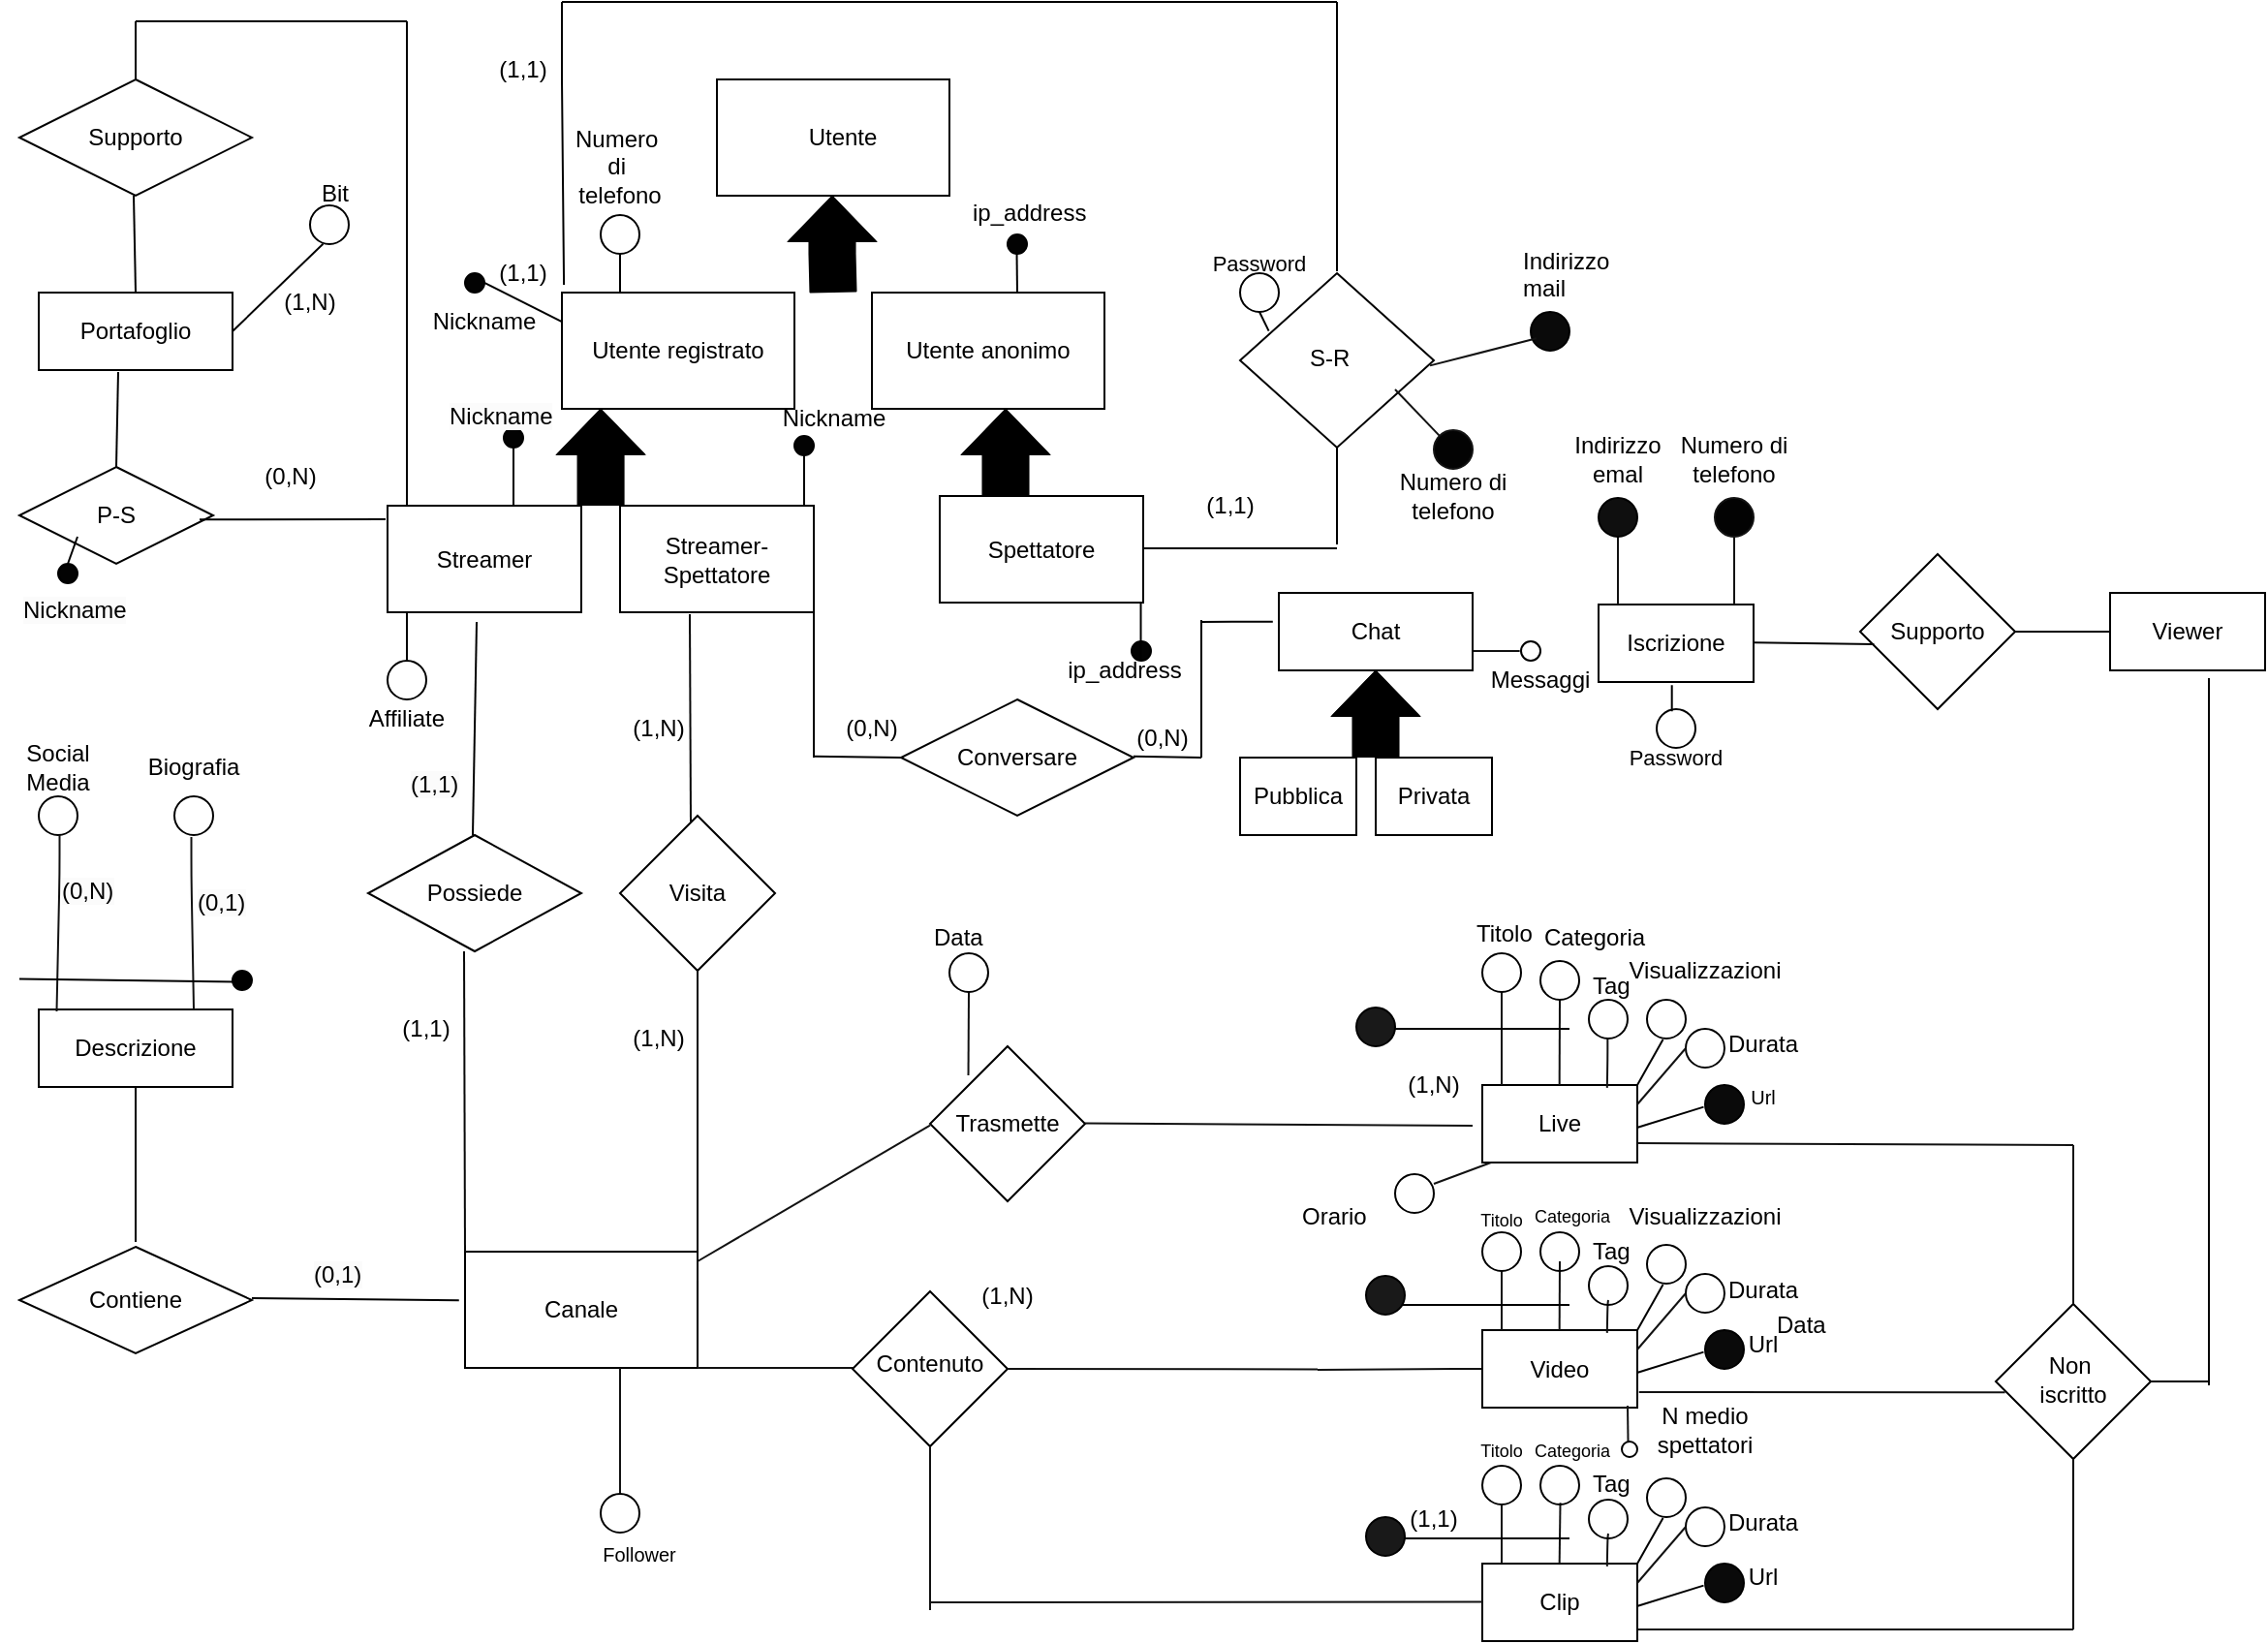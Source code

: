 <mxfile version="22.1.2" type="device">
  <diagram name="Page-1" id="MS3F0-jO2fXdgPo8Lo6S">
    <mxGraphModel dx="1918" dy="1034" grid="1" gridSize="10" guides="1" tooltips="1" connect="1" arrows="1" fold="1" page="1" pageScale="1" pageWidth="1169" pageHeight="1654" math="0" shadow="0">
      <root>
        <mxCell id="0" />
        <mxCell id="1" parent="0" />
        <mxCell id="3IenMItIxv0-lteJ33fJ-1" value="" style="rounded=0;whiteSpace=wrap;html=1;" parent="1" vertex="1">
          <mxGeometry x="370" y="40" width="120" height="60" as="geometry" />
        </mxCell>
        <mxCell id="3IenMItIxv0-lteJ33fJ-2" value="Utente" style="text;html=1;strokeColor=none;fillColor=none;align=center;verticalAlign=middle;whiteSpace=wrap;rounded=0;" parent="1" vertex="1">
          <mxGeometry x="405" y="55" width="60" height="30" as="geometry" />
        </mxCell>
        <mxCell id="3IenMItIxv0-lteJ33fJ-3" value="" style="shape=flexArrow;endArrow=classic;html=1;width=23.529;endSize=7.318;fillColor=#000000;strokeColor=#000000;" parent="1" edge="1">
          <mxGeometry width="50" height="50" relative="1" as="geometry">
            <mxPoint x="430" y="150" as="sourcePoint" />
            <mxPoint x="429.5" y="100" as="targetPoint" />
            <Array as="points">
              <mxPoint x="429.5" y="130" />
            </Array>
          </mxGeometry>
        </mxCell>
        <mxCell id="3IenMItIxv0-lteJ33fJ-4" value="Spettatore" style="rounded=0;whiteSpace=wrap;html=1;" parent="1" vertex="1">
          <mxGeometry x="485" y="255" width="105" height="55" as="geometry" />
        </mxCell>
        <mxCell id="3IenMItIxv0-lteJ33fJ-5" value="Streamer-Spettatore" style="rounded=0;whiteSpace=wrap;html=1;" parent="1" vertex="1">
          <mxGeometry x="320" y="260" width="100" height="55" as="geometry" />
        </mxCell>
        <mxCell id="3IenMItIxv0-lteJ33fJ-6" value="Streamer" style="rounded=0;whiteSpace=wrap;html=1;" parent="1" vertex="1">
          <mxGeometry x="200" y="260" width="100" height="55" as="geometry" />
        </mxCell>
        <mxCell id="3IenMItIxv0-lteJ33fJ-12" value="Canale&lt;br&gt;" style="rounded=0;whiteSpace=wrap;html=1;" parent="1" vertex="1">
          <mxGeometry x="240" y="645" width="120" height="60" as="geometry" />
        </mxCell>
        <mxCell id="3IenMItIxv0-lteJ33fJ-15" value="" style="endArrow=none;html=1;strokeColor=#080808;strokeWidth=1;entryX=0.45;entryY=1;entryDx=0;entryDy=0;entryPerimeter=0;exitX=0;exitY=0;exitDx=0;exitDy=0;" parent="1" source="3IenMItIxv0-lteJ33fJ-12" target="aLuPOI9P567OgMAXJeuT-25" edge="1">
          <mxGeometry width="50" height="50" relative="1" as="geometry">
            <mxPoint x="240" y="630" as="sourcePoint" />
            <mxPoint x="170" y="480" as="targetPoint" />
            <Array as="points" />
          </mxGeometry>
        </mxCell>
        <mxCell id="3IenMItIxv0-lteJ33fJ-17" value="" style="endArrow=none;html=1;" parent="1" edge="1">
          <mxGeometry width="50" height="50" relative="1" as="geometry">
            <mxPoint x="280" y="377.5" as="sourcePoint" />
            <mxPoint x="280" y="377.5" as="targetPoint" />
          </mxGeometry>
        </mxCell>
        <mxCell id="3IenMItIxv0-lteJ33fJ-22" value="" style="ellipse;whiteSpace=wrap;html=1;aspect=fixed;fillColor=#0A0A0A;strokeColor=#000000;" parent="1" vertex="1">
          <mxGeometry x="790" y="160" width="20" height="20" as="geometry" />
        </mxCell>
        <mxCell id="3IenMItIxv0-lteJ33fJ-29" value="" style="endArrow=none;html=1;fontColor=default;labelBackgroundColor=default;strokeColor=#121212;strokeWidth=1;" parent="1" edge="1">
          <mxGeometry width="50" height="50" relative="1" as="geometry">
            <mxPoint x="450" y="705.02" as="sourcePoint" />
            <mxPoint x="360" y="705.02" as="targetPoint" />
            <Array as="points" />
          </mxGeometry>
        </mxCell>
        <mxCell id="3IenMItIxv0-lteJ33fJ-30" value="" style="rhombus;whiteSpace=wrap;html=1;" parent="1" vertex="1">
          <mxGeometry x="440" y="665.5" width="80" height="80" as="geometry" />
        </mxCell>
        <mxCell id="3IenMItIxv0-lteJ33fJ-31" value="Contenuto" style="text;html=1;strokeColor=none;fillColor=none;align=center;verticalAlign=middle;whiteSpace=wrap;rounded=0;" parent="1" vertex="1">
          <mxGeometry x="450" y="688" width="60" height="30" as="geometry" />
        </mxCell>
        <mxCell id="3IenMItIxv0-lteJ33fJ-32" value="" style="endArrow=none;html=1;fontColor=default;labelBackgroundColor=default;strokeColor=#121212;strokeWidth=1;exitX=1;exitY=0.5;exitDx=0;exitDy=0;entryX=-0.067;entryY=0.5;entryDx=0;entryDy=0;entryPerimeter=0;" parent="1" target="3IenMItIxv0-lteJ33fJ-33" edge="1">
          <mxGeometry width="50" height="50" relative="1" as="geometry">
            <mxPoint x="760" y="334.94" as="sourcePoint" />
            <mxPoint x="782.5" y="334.94" as="targetPoint" />
            <Array as="points" />
          </mxGeometry>
        </mxCell>
        <mxCell id="3IenMItIxv0-lteJ33fJ-33" value="" style="ellipse;whiteSpace=wrap;html=1;aspect=fixed;fillColor=none;strokeColor=#000000;" parent="1" vertex="1">
          <mxGeometry x="785" y="330" width="10" height="10" as="geometry" />
        </mxCell>
        <mxCell id="3IenMItIxv0-lteJ33fJ-34" value="&lt;font color=&quot;#000000&quot;&gt;Data&lt;br&gt;&lt;br&gt;&lt;/font&gt;" style="text;html=1;strokeColor=none;fillColor=none;align=left;verticalAlign=middle;whiteSpace=wrap;rounded=0;" parent="1" vertex="1">
          <mxGeometry x="915" y="674.74" width="60" height="30" as="geometry" />
        </mxCell>
        <mxCell id="3IenMItIxv0-lteJ33fJ-52" value="Live" style="rounded=0;whiteSpace=wrap;html=1;" parent="1" vertex="1">
          <mxGeometry x="765" y="559" width="80" height="40" as="geometry" />
        </mxCell>
        <mxCell id="3IenMItIxv0-lteJ33fJ-54" value="" style="endArrow=none;html=1;fontColor=default;labelBackgroundColor=default;strokeColor=#121212;strokeWidth=1;entryX=0.5;entryY=1;entryDx=0;entryDy=0;" parent="1" target="3IenMItIxv0-lteJ33fJ-56" edge="1">
          <mxGeometry width="50" height="50" relative="1" as="geometry">
            <mxPoint x="775" y="559" as="sourcePoint" />
            <mxPoint x="775" y="539" as="targetPoint" />
            <Array as="points" />
          </mxGeometry>
        </mxCell>
        <mxCell id="3IenMItIxv0-lteJ33fJ-55" value="" style="endArrow=none;html=1;fontColor=default;labelBackgroundColor=default;strokeColor=#121212;strokeWidth=1;entryX=0.5;entryY=1;entryDx=0;entryDy=0;" parent="1" target="3IenMItIxv0-lteJ33fJ-57" edge="1">
          <mxGeometry width="50" height="50" relative="1" as="geometry">
            <mxPoint x="804.83" y="559" as="sourcePoint" />
            <mxPoint x="804.83" y="539" as="targetPoint" />
            <Array as="points" />
          </mxGeometry>
        </mxCell>
        <mxCell id="3IenMItIxv0-lteJ33fJ-56" value="" style="ellipse;whiteSpace=wrap;html=1;aspect=fixed;fillColor=none;strokeColor=#000000;" parent="1" vertex="1">
          <mxGeometry x="765" y="491" width="20" height="20" as="geometry" />
        </mxCell>
        <mxCell id="3IenMItIxv0-lteJ33fJ-57" value="" style="ellipse;whiteSpace=wrap;html=1;aspect=fixed;fillColor=none;strokeColor=#000000;" parent="1" vertex="1">
          <mxGeometry x="795" y="495" width="20" height="20" as="geometry" />
        </mxCell>
        <mxCell id="3IenMItIxv0-lteJ33fJ-58" value="&lt;font color=&quot;#000000&quot;&gt;Titolo&lt;br&gt;&lt;/font&gt;" style="text;html=1;strokeColor=none;fillColor=none;align=left;verticalAlign=middle;whiteSpace=wrap;rounded=0;" parent="1" vertex="1">
          <mxGeometry x="760" y="471" width="30" height="20" as="geometry" />
        </mxCell>
        <mxCell id="3IenMItIxv0-lteJ33fJ-59" value="&lt;font color=&quot;#000000&quot;&gt;Durata&lt;br&gt;&lt;br&gt;&lt;/font&gt;" style="text;html=1;strokeColor=none;fillColor=none;align=left;verticalAlign=middle;whiteSpace=wrap;rounded=0;" parent="1" vertex="1">
          <mxGeometry x="890" y="545" width="30" as="geometry" />
        </mxCell>
        <mxCell id="3IenMItIxv0-lteJ33fJ-60" value="" style="endArrow=none;html=1;fontColor=default;labelBackgroundColor=default;strokeColor=#121212;strokeWidth=1;exitX=0.805;exitY=0.036;exitDx=0;exitDy=0;exitPerimeter=0;" parent="1" source="3IenMItIxv0-lteJ33fJ-52" edge="1">
          <mxGeometry width="50" height="50" relative="1" as="geometry">
            <mxPoint x="829.67" y="555" as="sourcePoint" />
            <mxPoint x="829.67" y="535" as="targetPoint" />
            <Array as="points">
              <mxPoint x="829.67" y="546" />
            </Array>
          </mxGeometry>
        </mxCell>
        <mxCell id="3IenMItIxv0-lteJ33fJ-61" value="" style="ellipse;whiteSpace=wrap;html=1;aspect=fixed;fillColor=none;strokeColor=#000000;" parent="1" vertex="1">
          <mxGeometry x="820" y="515" width="20" height="20" as="geometry" />
        </mxCell>
        <mxCell id="3IenMItIxv0-lteJ33fJ-62" value="&lt;font color=&quot;#000000&quot;&gt;Tag&lt;br&gt;&lt;br&gt;&lt;/font&gt;" style="text;html=1;strokeColor=none;fillColor=none;align=left;verticalAlign=middle;whiteSpace=wrap;rounded=0;" parent="1" vertex="1">
          <mxGeometry x="820" y="515" width="10" as="geometry" />
        </mxCell>
        <mxCell id="3IenMItIxv0-lteJ33fJ-63" value="" style="ellipse;whiteSpace=wrap;html=1;aspect=fixed;fillColor=default;strokeColor=#000000;" parent="1" vertex="1">
          <mxGeometry x="870" y="530" width="20" height="20" as="geometry" />
        </mxCell>
        <mxCell id="3IenMItIxv0-lteJ33fJ-64" value="" style="endArrow=none;html=1;fontColor=default;labelBackgroundColor=default;strokeColor=#121212;strokeWidth=1;exitX=0;exitY=0.5;exitDx=0;exitDy=0;entryX=1;entryY=0.25;entryDx=0;entryDy=0;" parent="1" source="3IenMItIxv0-lteJ33fJ-63" target="3IenMItIxv0-lteJ33fJ-52" edge="1">
          <mxGeometry width="50" height="50" relative="1" as="geometry">
            <mxPoint x="854.83" y="574" as="sourcePoint" />
            <mxPoint x="854.83" y="554" as="targetPoint" />
            <Array as="points" />
          </mxGeometry>
        </mxCell>
        <mxCell id="3IenMItIxv0-lteJ33fJ-65" value="&lt;font color=&quot;#000000&quot;&gt;Categoria&lt;br&gt;&lt;br&gt;&lt;/font&gt;" style="text;html=1;strokeColor=none;fillColor=none;align=left;verticalAlign=middle;whiteSpace=wrap;rounded=0;" parent="1" vertex="1">
          <mxGeometry x="795" y="490" width="10" as="geometry" />
        </mxCell>
        <mxCell id="3IenMItIxv0-lteJ33fJ-99" value="" style="rhombus;whiteSpace=wrap;html=1;" parent="1" vertex="1">
          <mxGeometry x="1030" y="672" width="80" height="80" as="geometry" />
        </mxCell>
        <mxCell id="3IenMItIxv0-lteJ33fJ-100" value="Non&amp;nbsp;&lt;br&gt;iscritto" style="text;html=1;strokeColor=none;fillColor=none;align=center;verticalAlign=middle;whiteSpace=wrap;rounded=0;" parent="1" vertex="1">
          <mxGeometry x="1040" y="695.5" width="60" height="30" as="geometry" />
        </mxCell>
        <mxCell id="3IenMItIxv0-lteJ33fJ-102" value="" style="endArrow=none;html=1;fontColor=default;labelBackgroundColor=default;strokeColor=#121212;strokeWidth=1;entryX=1;entryY=0.75;entryDx=0;entryDy=0;" parent="1" target="3IenMItIxv0-lteJ33fJ-52" edge="1">
          <mxGeometry width="50" height="50" relative="1" as="geometry">
            <mxPoint x="1070" y="590" as="sourcePoint" />
            <mxPoint x="850" y="589" as="targetPoint" />
            <Array as="points" />
          </mxGeometry>
        </mxCell>
        <mxCell id="3IenMItIxv0-lteJ33fJ-103" value="" style="endArrow=none;html=1;fontColor=default;labelBackgroundColor=default;strokeColor=#121212;strokeWidth=1;" parent="1" edge="1">
          <mxGeometry width="50" height="50" relative="1" as="geometry">
            <mxPoint x="1070" y="840" as="sourcePoint" />
            <mxPoint x="845" y="840" as="targetPoint" />
            <Array as="points" />
          </mxGeometry>
        </mxCell>
        <mxCell id="3IenMItIxv0-lteJ33fJ-107" value="Viewer" style="rounded=0;whiteSpace=wrap;html=1;" parent="1" vertex="1">
          <mxGeometry x="1089" y="305" width="80" height="40" as="geometry" />
        </mxCell>
        <mxCell id="3IenMItIxv0-lteJ33fJ-108" value="" style="rhombus;whiteSpace=wrap;html=1;" parent="1" vertex="1">
          <mxGeometry x="960" y="285" width="80" height="80" as="geometry" />
        </mxCell>
        <mxCell id="3IenMItIxv0-lteJ33fJ-109" value="Supporto" style="text;html=1;strokeColor=none;fillColor=none;align=center;verticalAlign=middle;whiteSpace=wrap;rounded=0;" parent="1" vertex="1">
          <mxGeometry x="970" y="310" width="60" height="30" as="geometry" />
        </mxCell>
        <mxCell id="3IenMItIxv0-lteJ33fJ-110" value="" style="endArrow=none;html=1;strokeColor=#030303;strokeWidth=1;entryX=1;entryY=0.5;entryDx=0;entryDy=0;exitX=0;exitY=0.5;exitDx=0;exitDy=0;" parent="1" source="3IenMItIxv0-lteJ33fJ-107" edge="1">
          <mxGeometry width="50" height="50" relative="1" as="geometry">
            <mxPoint x="1080" y="325" as="sourcePoint" />
            <mxPoint x="1040" y="325" as="targetPoint" />
            <Array as="points" />
          </mxGeometry>
        </mxCell>
        <mxCell id="3IenMItIxv0-lteJ33fJ-111" value="" style="endArrow=none;html=1;strokeColor=#030303;strokeWidth=1;exitX=0.09;exitY=0.582;exitDx=0;exitDy=0;exitPerimeter=0;" parent="1" edge="1">
          <mxGeometry width="50" height="50" relative="1" as="geometry">
            <mxPoint x="967.2" y="331.56" as="sourcePoint" />
            <mxPoint x="905" y="330.67" as="targetPoint" />
            <Array as="points" />
          </mxGeometry>
        </mxCell>
        <mxCell id="3IenMItIxv0-lteJ33fJ-112" value="Iscrizione" style="rounded=0;whiteSpace=wrap;html=1;" parent="1" vertex="1">
          <mxGeometry x="825" y="311" width="80" height="40" as="geometry" />
        </mxCell>
        <mxCell id="3IenMItIxv0-lteJ33fJ-117" value="" style="endArrow=none;html=1;fontColor=default;labelBackgroundColor=default;strokeColor=#121212;strokeWidth=1;" parent="1" edge="1">
          <mxGeometry width="50" height="50" relative="1" as="geometry">
            <mxPoint x="835" y="276" as="sourcePoint" />
            <mxPoint x="835" y="311" as="targetPoint" />
            <Array as="points">
              <mxPoint x="835" y="286" />
            </Array>
          </mxGeometry>
        </mxCell>
        <mxCell id="3IenMItIxv0-lteJ33fJ-118" value="" style="ellipse;whiteSpace=wrap;html=1;aspect=fixed;fillColor=#0F0F0F;" parent="1" vertex="1">
          <mxGeometry x="825" y="256" width="20" height="20" as="geometry" />
        </mxCell>
        <mxCell id="3IenMItIxv0-lteJ33fJ-119" value="&lt;font color=&quot;#000000&quot;&gt;Indirizzo emal&lt;br&gt;&lt;/font&gt;" style="text;html=1;strokeColor=none;fillColor=none;align=center;verticalAlign=middle;whiteSpace=wrap;rounded=0;" parent="1" vertex="1">
          <mxGeometry x="805" y="221" width="60" height="30" as="geometry" />
        </mxCell>
        <mxCell id="3IenMItIxv0-lteJ33fJ-120" value="" style="endArrow=none;html=1;fontColor=default;labelBackgroundColor=default;strokeColor=#121212;strokeWidth=1;" parent="1" edge="1">
          <mxGeometry width="50" height="50" relative="1" as="geometry">
            <mxPoint x="895" y="276" as="sourcePoint" />
            <mxPoint x="895" y="311" as="targetPoint" />
            <Array as="points" />
          </mxGeometry>
        </mxCell>
        <mxCell id="3IenMItIxv0-lteJ33fJ-121" value="" style="ellipse;whiteSpace=wrap;html=1;aspect=fixed;strokeColor=#141414;fillColor=#030303;" parent="1" vertex="1">
          <mxGeometry x="885" y="256" width="20" height="20" as="geometry" />
        </mxCell>
        <mxCell id="3IenMItIxv0-lteJ33fJ-122" value="&lt;font color=&quot;#000000&quot;&gt;Numero di telefono&lt;br&gt;&lt;/font&gt;" style="text;html=1;strokeColor=none;fillColor=none;align=center;verticalAlign=middle;whiteSpace=wrap;rounded=0;" parent="1" vertex="1">
          <mxGeometry x="865" y="221" width="60" height="30" as="geometry" />
        </mxCell>
        <mxCell id="3IenMItIxv0-lteJ33fJ-123" value="Utente anonimo" style="rounded=0;whiteSpace=wrap;html=1;" parent="1" vertex="1">
          <mxGeometry x="450" y="150" width="120" height="60" as="geometry" />
        </mxCell>
        <mxCell id="3IenMItIxv0-lteJ33fJ-125" value="Utente registrato" style="rounded=0;whiteSpace=wrap;html=1;" parent="1" vertex="1">
          <mxGeometry x="290" y="150" width="120" height="60" as="geometry" />
        </mxCell>
        <mxCell id="3IenMItIxv0-lteJ33fJ-126" value="" style="shape=flexArrow;endArrow=classic;html=1;width=23.529;endSize=7.318;fillColor=#000000;strokeColor=#000000;entryX=0.583;entryY=1;entryDx=0;entryDy=0;entryPerimeter=0;" parent="1" edge="1">
          <mxGeometry width="50" height="50" relative="1" as="geometry">
            <mxPoint x="310.04" y="260" as="sourcePoint" />
            <mxPoint x="310" y="210" as="targetPoint" />
            <Array as="points">
              <mxPoint x="310.04" y="230" />
            </Array>
          </mxGeometry>
        </mxCell>
        <mxCell id="3IenMItIxv0-lteJ33fJ-129" value="" style="rhombus;whiteSpace=wrap;html=1;" parent="1" vertex="1">
          <mxGeometry x="320" y="420" width="80" height="80" as="geometry" />
        </mxCell>
        <mxCell id="3IenMItIxv0-lteJ33fJ-130" value="Visita" style="text;html=1;strokeColor=none;fillColor=none;align=center;verticalAlign=middle;whiteSpace=wrap;rounded=0;" parent="1" vertex="1">
          <mxGeometry x="330" y="445" width="60" height="30" as="geometry" />
        </mxCell>
        <mxCell id="3IenMItIxv0-lteJ33fJ-140" value="(1,N)" style="text;html=1;strokeColor=none;fillColor=none;align=center;verticalAlign=middle;whiteSpace=wrap;rounded=0;" parent="1" vertex="1">
          <mxGeometry x="310" y="520" width="60" height="30" as="geometry" />
        </mxCell>
        <mxCell id="3IenMItIxv0-lteJ33fJ-145" value="(1,N)" style="text;html=1;strokeColor=none;fillColor=none;align=center;verticalAlign=middle;whiteSpace=wrap;rounded=0;" parent="1" vertex="1">
          <mxGeometry x="490" y="653" width="60" height="30" as="geometry" />
        </mxCell>
        <mxCell id="3IenMItIxv0-lteJ33fJ-147" value="(1,N)" style="text;html=1;strokeColor=none;fillColor=none;align=center;verticalAlign=middle;whiteSpace=wrap;rounded=0;" parent="1" vertex="1">
          <mxGeometry x="710" y="544" width="60" height="30" as="geometry" />
        </mxCell>
        <mxCell id="aLuPOI9P567OgMAXJeuT-4" value="" style="rhombus;whiteSpace=wrap;html=1;" parent="1" vertex="1">
          <mxGeometry x="640" y="140" width="100" height="90" as="geometry" />
        </mxCell>
        <mxCell id="aLuPOI9P567OgMAXJeuT-6" value="" style="shape=flexArrow;endArrow=classic;html=1;width=23.529;endSize=7.318;fillColor=#000000;strokeColor=#000000;" parent="1" edge="1">
          <mxGeometry width="50" height="50" relative="1" as="geometry">
            <mxPoint x="519" y="255" as="sourcePoint" />
            <mxPoint x="519" y="210" as="targetPoint" />
            <Array as="points">
              <mxPoint x="519" y="225" />
            </Array>
          </mxGeometry>
        </mxCell>
        <mxCell id="aLuPOI9P567OgMAXJeuT-8" value="" style="endArrow=none;html=1;rounded=0;" parent="1" edge="1">
          <mxGeometry relative="1" as="geometry">
            <mxPoint x="690" y="139" as="sourcePoint" />
            <mxPoint x="690" as="targetPoint" />
            <Array as="points">
              <mxPoint x="690" y="70" />
            </Array>
          </mxGeometry>
        </mxCell>
        <mxCell id="aLuPOI9P567OgMAXJeuT-9" value="" style="endArrow=none;html=1;rounded=0;" parent="1" edge="1">
          <mxGeometry relative="1" as="geometry">
            <mxPoint x="530" as="sourcePoint" />
            <mxPoint x="690" as="targetPoint" />
            <Array as="points">
              <mxPoint x="610" />
            </Array>
          </mxGeometry>
        </mxCell>
        <mxCell id="aLuPOI9P567OgMAXJeuT-10" value="" style="endArrow=none;html=1;rounded=0;" parent="1" edge="1">
          <mxGeometry relative="1" as="geometry">
            <mxPoint x="380" as="sourcePoint" />
            <mxPoint x="540" as="targetPoint" />
            <Array as="points" />
          </mxGeometry>
        </mxCell>
        <mxCell id="aLuPOI9P567OgMAXJeuT-11" value="" style="endArrow=none;html=1;rounded=0;" parent="1" edge="1">
          <mxGeometry relative="1" as="geometry">
            <mxPoint x="290" as="sourcePoint" />
            <mxPoint x="380" as="targetPoint" />
            <Array as="points">
              <mxPoint x="300" />
            </Array>
          </mxGeometry>
        </mxCell>
        <mxCell id="aLuPOI9P567OgMAXJeuT-12" value="" style="endArrow=none;html=1;rounded=0;exitX=0.092;exitY=-0.067;exitDx=0;exitDy=0;exitPerimeter=0;" parent="1" edge="1">
          <mxGeometry relative="1" as="geometry">
            <mxPoint x="291.04" y="145.98" as="sourcePoint" />
            <mxPoint x="290" as="targetPoint" />
            <Array as="points">
              <mxPoint x="290" y="40" />
            </Array>
          </mxGeometry>
        </mxCell>
        <mxCell id="aLuPOI9P567OgMAXJeuT-13" value="" style="endArrow=none;html=1;rounded=0;" parent="1" edge="1">
          <mxGeometry relative="1" as="geometry">
            <mxPoint x="590" y="282" as="sourcePoint" />
            <mxPoint x="690" y="282" as="targetPoint" />
            <Array as="points">
              <mxPoint x="670" y="282" />
            </Array>
          </mxGeometry>
        </mxCell>
        <mxCell id="aLuPOI9P567OgMAXJeuT-14" value="" style="endArrow=none;html=1;rounded=0;" parent="1" edge="1">
          <mxGeometry relative="1" as="geometry">
            <mxPoint x="690" y="230" as="sourcePoint" />
            <mxPoint x="690" y="280" as="targetPoint" />
            <Array as="points">
              <mxPoint x="690" y="230" />
            </Array>
          </mxGeometry>
        </mxCell>
        <mxCell id="aLuPOI9P567OgMAXJeuT-16" value="S-R" style="text;strokeColor=none;fillColor=none;spacingLeft=4;spacingRight=4;overflow=hidden;rotatable=0;points=[[0,0.5],[1,0.5]];portConstraint=eastwest;fontSize=12;whiteSpace=wrap;html=1;" parent="1" vertex="1">
          <mxGeometry x="670" y="170" width="40" height="30" as="geometry" />
        </mxCell>
        <mxCell id="aLuPOI9P567OgMAXJeuT-17" value="" style="endArrow=none;html=1;fontColor=default;labelBackgroundColor=default;strokeColor=#121212;strokeWidth=1;entryX=0.15;entryY=0.683;entryDx=0;entryDy=0;entryPerimeter=0;exitX=0.98;exitY=0.53;exitDx=0;exitDy=0;exitPerimeter=0;" parent="1" source="aLuPOI9P567OgMAXJeuT-4" target="3IenMItIxv0-lteJ33fJ-22" edge="1">
          <mxGeometry width="50" height="50" relative="1" as="geometry">
            <mxPoint x="735" y="185" as="sourcePoint" />
            <mxPoint x="785" y="175" as="targetPoint" />
            <Array as="points" />
          </mxGeometry>
        </mxCell>
        <mxCell id="aLuPOI9P567OgMAXJeuT-18" value="Indirizzo&lt;br&gt;mail" style="text;strokeColor=none;fillColor=none;spacingLeft=4;spacingRight=4;overflow=hidden;rotatable=0;points=[[0,0.5],[1,0.5]];portConstraint=eastwest;fontSize=12;whiteSpace=wrap;html=1;" parent="1" vertex="1">
          <mxGeometry x="780" y="120" width="70" height="30" as="geometry" />
        </mxCell>
        <mxCell id="aLuPOI9P567OgMAXJeuT-24" value="" style="endArrow=none;html=1;rounded=0;" parent="1" edge="1">
          <mxGeometry relative="1" as="geometry">
            <mxPoint x="246" y="320" as="sourcePoint" />
            <mxPoint x="244" y="430" as="targetPoint" />
            <Array as="points" />
          </mxGeometry>
        </mxCell>
        <mxCell id="aLuPOI9P567OgMAXJeuT-25" value="Possiede" style="shape=rhombus;perimeter=rhombusPerimeter;whiteSpace=wrap;html=1;align=center;" parent="1" vertex="1">
          <mxGeometry x="190" y="430" width="110" height="60" as="geometry" />
        </mxCell>
        <mxCell id="aLuPOI9P567OgMAXJeuT-26" value="Descrizione" style="whiteSpace=wrap;html=1;align=center;" parent="1" vertex="1">
          <mxGeometry x="20" y="520" width="100" height="40" as="geometry" />
        </mxCell>
        <mxCell id="aLuPOI9P567OgMAXJeuT-27" value="" style="endArrow=none;html=1;strokeColor=#080808;strokeWidth=1;entryX=0.5;entryY=1;entryDx=0;entryDy=0;exitX=0;exitY=0;exitDx=0;exitDy=0;" parent="1" target="3IenMItIxv0-lteJ33fJ-129" edge="1">
          <mxGeometry width="50" height="50" relative="1" as="geometry">
            <mxPoint x="360" y="660" as="sourcePoint" />
            <mxPoint x="344" y="510" as="targetPoint" />
            <Array as="points" />
          </mxGeometry>
        </mxCell>
        <mxCell id="aLuPOI9P567OgMAXJeuT-29" value="" style="endArrow=none;html=1;strokeColor=#080808;strokeWidth=1;exitX=0;exitY=0;exitDx=0;exitDy=0;entryX=0.36;entryY=1.018;entryDx=0;entryDy=0;entryPerimeter=0;" parent="1" target="3IenMItIxv0-lteJ33fJ-5" edge="1">
          <mxGeometry width="50" height="50" relative="1" as="geometry">
            <mxPoint x="356.5" y="423" as="sourcePoint" />
            <mxPoint x="343.5" y="318" as="targetPoint" />
            <Array as="points" />
          </mxGeometry>
        </mxCell>
        <mxCell id="c-TYdn2miSiZAmIjHGxK-1" value="Contiene" style="shape=rhombus;perimeter=rhombusPerimeter;whiteSpace=wrap;html=1;align=center;" parent="1" vertex="1">
          <mxGeometry x="10" y="642.5" width="120" height="55" as="geometry" />
        </mxCell>
        <mxCell id="c-TYdn2miSiZAmIjHGxK-3" value="" style="endArrow=none;html=1;rounded=0;entryX=0.5;entryY=1;entryDx=0;entryDy=0;" parent="1" target="aLuPOI9P567OgMAXJeuT-26" edge="1">
          <mxGeometry relative="1" as="geometry">
            <mxPoint x="70" y="640" as="sourcePoint" />
            <mxPoint x="140" y="636" as="targetPoint" />
          </mxGeometry>
        </mxCell>
        <mxCell id="c-TYdn2miSiZAmIjHGxK-6" value="" style="endArrow=none;html=1;rounded=0;entryX=-0.026;entryY=0.419;entryDx=0;entryDy=0;entryPerimeter=0;" parent="1" target="3IenMItIxv0-lteJ33fJ-12" edge="1">
          <mxGeometry relative="1" as="geometry">
            <mxPoint x="130" y="669" as="sourcePoint" />
            <mxPoint x="230" y="670" as="targetPoint" />
          </mxGeometry>
        </mxCell>
        <mxCell id="c-TYdn2miSiZAmIjHGxK-9" value="" style="ellipse;whiteSpace=wrap;html=1;aspect=fixed;fillColor=default;strokeColor=#000000;" parent="1" vertex="1">
          <mxGeometry x="20" y="410" width="20" height="20" as="geometry" />
        </mxCell>
        <mxCell id="c-TYdn2miSiZAmIjHGxK-12" value="" style="ellipse;whiteSpace=wrap;html=1;aspect=fixed;fillColor=default;strokeColor=#000000;" parent="1" vertex="1">
          <mxGeometry x="90" y="410" width="20" height="20" as="geometry" />
        </mxCell>
        <mxCell id="c-TYdn2miSiZAmIjHGxK-13" value="" style="endArrow=none;html=1;fontColor=default;labelBackgroundColor=default;strokeColor=#121212;strokeWidth=1;exitX=0.08;exitY=-0.1;exitDx=0;exitDy=0;exitPerimeter=0;" parent="1" edge="1">
          <mxGeometry width="50" height="50" relative="1" as="geometry">
            <mxPoint x="29.25" y="521" as="sourcePoint" />
            <mxPoint x="30.75" y="430" as="targetPoint" />
            <Array as="points">
              <mxPoint x="30.75" y="450" />
            </Array>
          </mxGeometry>
        </mxCell>
        <mxCell id="c-TYdn2miSiZAmIjHGxK-14" value="" style="endArrow=none;html=1;fontColor=default;labelBackgroundColor=default;strokeColor=#121212;strokeWidth=1;" parent="1" edge="1">
          <mxGeometry width="50" height="50" relative="1" as="geometry">
            <mxPoint x="100" y="520" as="sourcePoint" />
            <mxPoint x="98.75" y="431" as="targetPoint" />
            <Array as="points">
              <mxPoint x="98.75" y="451" />
            </Array>
          </mxGeometry>
        </mxCell>
        <mxCell id="c-TYdn2miSiZAmIjHGxK-15" value="Social&lt;br&gt;Media" style="text;html=1;strokeColor=none;fillColor=none;align=center;verticalAlign=middle;whiteSpace=wrap;rounded=0;" parent="1" vertex="1">
          <mxGeometry y="380" width="60" height="30" as="geometry" />
        </mxCell>
        <mxCell id="c-TYdn2miSiZAmIjHGxK-16" value="Biografia" style="text;html=1;strokeColor=none;fillColor=none;align=center;verticalAlign=middle;whiteSpace=wrap;rounded=0;" parent="1" vertex="1">
          <mxGeometry x="70" y="380" width="60" height="30" as="geometry" />
        </mxCell>
        <mxCell id="c-TYdn2miSiZAmIjHGxK-18" value="Portafoglio" style="whiteSpace=wrap;html=1;align=center;" parent="1" vertex="1">
          <mxGeometry x="20" y="150" width="100" height="40" as="geometry" />
        </mxCell>
        <mxCell id="c-TYdn2miSiZAmIjHGxK-19" value="Supporto" style="shape=rhombus;perimeter=rhombusPerimeter;whiteSpace=wrap;html=1;align=center;" parent="1" vertex="1">
          <mxGeometry x="10" y="40" width="120" height="60" as="geometry" />
        </mxCell>
        <mxCell id="c-TYdn2miSiZAmIjHGxK-20" value="P-S" style="shape=rhombus;perimeter=rhombusPerimeter;whiteSpace=wrap;html=1;align=center;" parent="1" vertex="1">
          <mxGeometry x="10" y="240" width="100" height="50" as="geometry" />
        </mxCell>
        <mxCell id="c-TYdn2miSiZAmIjHGxK-22" value="" style="endArrow=none;html=1;rounded=0;entryX=0.5;entryY=0;entryDx=0;entryDy=0;" parent="1" target="c-TYdn2miSiZAmIjHGxK-18" edge="1">
          <mxGeometry relative="1" as="geometry">
            <mxPoint x="69" y="100" as="sourcePoint" />
            <mxPoint x="69" y="141" as="targetPoint" />
          </mxGeometry>
        </mxCell>
        <mxCell id="c-TYdn2miSiZAmIjHGxK-24" value="" style="endArrow=none;html=1;rounded=0;entryX=0.5;entryY=0;entryDx=0;entryDy=0;exitX=0.41;exitY=1.025;exitDx=0;exitDy=0;exitPerimeter=0;" parent="1" source="c-TYdn2miSiZAmIjHGxK-18" target="c-TYdn2miSiZAmIjHGxK-20" edge="1">
          <mxGeometry relative="1" as="geometry">
            <mxPoint x="55" y="190" as="sourcePoint" />
            <mxPoint x="145" y="190" as="targetPoint" />
          </mxGeometry>
        </mxCell>
        <mxCell id="c-TYdn2miSiZAmIjHGxK-25" value="" style="endArrow=none;html=1;rounded=0;entryX=-0.01;entryY=0.127;entryDx=0;entryDy=0;entryPerimeter=0;exitX=0.93;exitY=0.543;exitDx=0;exitDy=0;exitPerimeter=0;" parent="1" source="c-TYdn2miSiZAmIjHGxK-20" target="3IenMItIxv0-lteJ33fJ-6" edge="1">
          <mxGeometry relative="1" as="geometry">
            <mxPoint x="100" y="264.5" as="sourcePoint" />
            <mxPoint x="260" y="264.5" as="targetPoint" />
          </mxGeometry>
        </mxCell>
        <mxCell id="c-TYdn2miSiZAmIjHGxK-26" value="" style="endArrow=none;html=1;rounded=0;entryX=0.338;entryY=0.992;entryDx=0;entryDy=0;entryPerimeter=0;" parent="1" target="c-TYdn2miSiZAmIjHGxK-27" edge="1">
          <mxGeometry width="50" height="50" relative="1" as="geometry">
            <mxPoint x="120" y="170" as="sourcePoint" />
            <mxPoint x="170" y="120" as="targetPoint" />
          </mxGeometry>
        </mxCell>
        <mxCell id="c-TYdn2miSiZAmIjHGxK-27" value="" style="ellipse;whiteSpace=wrap;html=1;aspect=fixed;fillColor=none;strokeColor=#000000;" parent="1" vertex="1">
          <mxGeometry x="160" y="105" width="20" height="20" as="geometry" />
        </mxCell>
        <mxCell id="c-TYdn2miSiZAmIjHGxK-28" value="Bit" style="text;strokeColor=none;fillColor=none;spacingLeft=4;spacingRight=4;overflow=hidden;rotatable=0;points=[[0,0.5],[1,0.5]];portConstraint=eastwest;fontSize=12;whiteSpace=wrap;html=1;" parent="1" vertex="1">
          <mxGeometry x="160" y="85" width="40" height="30" as="geometry" />
        </mxCell>
        <mxCell id="c-TYdn2miSiZAmIjHGxK-31" value="Conversare" style="shape=rhombus;perimeter=rhombusPerimeter;whiteSpace=wrap;html=1;align=center;" parent="1" vertex="1">
          <mxGeometry x="465" y="360" width="120" height="60" as="geometry" />
        </mxCell>
        <mxCell id="c-TYdn2miSiZAmIjHGxK-34" value="Chat" style="whiteSpace=wrap;html=1;align=center;" parent="1" vertex="1">
          <mxGeometry x="660" y="305" width="100" height="40" as="geometry" />
        </mxCell>
        <mxCell id="c-TYdn2miSiZAmIjHGxK-36" value="" style="endArrow=none;html=1;rounded=0;" parent="1" edge="1">
          <mxGeometry relative="1" as="geometry">
            <mxPoint x="585" y="389.43" as="sourcePoint" />
            <mxPoint x="620" y="390" as="targetPoint" />
          </mxGeometry>
        </mxCell>
        <mxCell id="pSGRfioSJ6ThPUgg3c0M-2" value="(1,1)" style="text;html=1;strokeColor=none;fillColor=none;align=center;verticalAlign=middle;whiteSpace=wrap;rounded=0;" parent="1" vertex="1">
          <mxGeometry x="605" y="245" width="60" height="30" as="geometry" />
        </mxCell>
        <mxCell id="pSGRfioSJ6ThPUgg3c0M-3" value="(1,1)" style="text;html=1;strokeColor=none;fillColor=none;align=center;verticalAlign=middle;whiteSpace=wrap;rounded=0;" parent="1" vertex="1">
          <mxGeometry x="240" y="20" width="60" height="30" as="geometry" />
        </mxCell>
        <mxCell id="pSGRfioSJ6ThPUgg3c0M-4" value="(0,N)" style="text;html=1;strokeColor=none;fillColor=none;align=center;verticalAlign=middle;whiteSpace=wrap;rounded=0;" parent="1" vertex="1">
          <mxGeometry x="120" y="230" width="60" height="30" as="geometry" />
        </mxCell>
        <mxCell id="pSGRfioSJ6ThPUgg3c0M-5" value="(1,1)" style="text;html=1;strokeColor=none;fillColor=none;align=center;verticalAlign=middle;whiteSpace=wrap;rounded=0;" parent="1" vertex="1">
          <mxGeometry x="190" y="515" width="60" height="30" as="geometry" />
        </mxCell>
        <mxCell id="pSGRfioSJ6ThPUgg3c0M-6" value="(1,N)" style="text;html=1;strokeColor=none;fillColor=none;align=center;verticalAlign=middle;whiteSpace=wrap;rounded=0;" parent="1" vertex="1">
          <mxGeometry x="310" y="360" width="60" height="30" as="geometry" />
        </mxCell>
        <mxCell id="pSGRfioSJ6ThPUgg3c0M-7" value="&lt;span style=&quot;caret-color: rgb(0, 0, 0); color: rgb(0, 0, 0); font-family: Helvetica; font-size: 12.0px; font-style: normal; font-variant-caps: normal; font-weight: 400; letter-spacing: normal; text-align: center; text-indent: 0px; text-transform: none; word-spacing: 0px; -webkit-text-stroke-width: 0px; background-color: rgb(251, 251, 251); text-decoration: none; float: none; display: inline !important;&quot;&gt;(1,1)&lt;/span&gt;" style="text;whiteSpace=wrap;html=1;" parent="1" vertex="1">
          <mxGeometry x="210" y="390" width="60" height="40" as="geometry" />
        </mxCell>
        <mxCell id="pSGRfioSJ6ThPUgg3c0M-8" value="&lt;span style=&quot;caret-color: rgb(0, 0, 0); color: rgb(0, 0, 0); font-family: Helvetica; font-size: 12.0px; font-style: normal; font-variant-caps: normal; font-weight: 400; letter-spacing: normal; text-align: center; text-indent: 0px; text-transform: none; word-spacing: 0px; -webkit-text-stroke-width: 0px; background-color: rgb(251, 251, 251); text-decoration: none; float: none; display: inline !important;&quot;&gt;(0,1)&lt;/span&gt;" style="text;whiteSpace=wrap;html=1;" parent="1" vertex="1">
          <mxGeometry x="160" y="642.5" width="60" height="40" as="geometry" />
        </mxCell>
        <mxCell id="pSGRfioSJ6ThPUgg3c0M-9" value="&lt;span style=&quot;caret-color: rgb(0, 0, 0); color: rgb(0, 0, 0); font-family: Helvetica; font-size: 12.0px; font-style: normal; font-variant-caps: normal; font-weight: 400; letter-spacing: normal; text-align: center; text-indent: 0px; text-transform: none; word-spacing: 0px; -webkit-text-stroke-width: 0px; background-color: rgb(251, 251, 251); text-decoration: none; float: none; display: inline !important;&quot;&gt;(0,1)&lt;/span&gt;" style="text;whiteSpace=wrap;html=1;" parent="1" vertex="1">
          <mxGeometry x="100" y="451" width="60" height="40" as="geometry" />
        </mxCell>
        <mxCell id="pSGRfioSJ6ThPUgg3c0M-10" value="&lt;span style=&quot;caret-color: rgb(0, 0, 0); color: rgb(0, 0, 0); font-family: Helvetica; font-size: 12.0px; font-style: normal; font-variant-caps: normal; font-weight: 400; letter-spacing: normal; text-align: center; text-indent: 0px; text-transform: none; word-spacing: 0px; -webkit-text-stroke-width: 0px; background-color: rgb(251, 251, 251); text-decoration: none; float: none; display: inline !important;&quot;&gt;(0,N)&lt;/span&gt;" style="text;whiteSpace=wrap;html=1;" parent="1" vertex="1">
          <mxGeometry x="30" y="445" width="60" height="40" as="geometry" />
        </mxCell>
        <mxCell id="pSGRfioSJ6ThPUgg3c0M-20" value="" style="endArrow=none;html=1;rounded=0;entryX=0.414;entryY=1.024;entryDx=0;entryDy=0;entryPerimeter=0;" parent="1" target="pSGRfioSJ6ThPUgg3c0M-21" edge="1">
          <mxGeometry width="50" height="50" relative="1" as="geometry">
            <mxPoint x="845" y="559" as="sourcePoint" />
            <mxPoint x="875" y="529" as="targetPoint" />
          </mxGeometry>
        </mxCell>
        <mxCell id="pSGRfioSJ6ThPUgg3c0M-21" value="" style="ellipse;whiteSpace=wrap;html=1;aspect=fixed;fillColor=default;strokeColor=#000000;" parent="1" vertex="1">
          <mxGeometry x="850" y="515" width="20" height="20" as="geometry" />
        </mxCell>
        <mxCell id="pSGRfioSJ6ThPUgg3c0M-22" value="Visualizzazioni" style="text;html=1;strokeColor=none;fillColor=none;align=center;verticalAlign=middle;whiteSpace=wrap;rounded=0;" parent="1" vertex="1">
          <mxGeometry x="850" y="485" width="60" height="30" as="geometry" />
        </mxCell>
        <mxCell id="pSGRfioSJ6ThPUgg3c0M-25" value="" style="endArrow=none;html=1;rounded=0;" parent="1" edge="1">
          <mxGeometry width="50" height="50" relative="1" as="geometry">
            <mxPoint x="710" y="530" as="sourcePoint" />
            <mxPoint x="810" y="530" as="targetPoint" />
          </mxGeometry>
        </mxCell>
        <mxCell id="pSGRfioSJ6ThPUgg3c0M-26" value="" style="ellipse;whiteSpace=wrap;html=1;aspect=fixed;fillColor=#191919;strokeColor=#000000;" parent="1" vertex="1">
          <mxGeometry x="700" y="519" width="20" height="20" as="geometry" />
        </mxCell>
        <mxCell id="sNWN-Sqg_vtTGaSrvi1j-1" value="" style="endArrow=none;html=1;rounded=0;" parent="1" edge="1">
          <mxGeometry width="50" height="50" relative="1" as="geometry">
            <mxPoint x="620" y="390" as="sourcePoint" />
            <mxPoint x="620" y="360" as="targetPoint" />
          </mxGeometry>
        </mxCell>
        <mxCell id="sNWN-Sqg_vtTGaSrvi1j-2" value="" style="endArrow=none;html=1;rounded=0;" parent="1" edge="1">
          <mxGeometry width="50" height="50" relative="1" as="geometry">
            <mxPoint x="620" y="360" as="sourcePoint" />
            <mxPoint x="620" y="319" as="targetPoint" />
          </mxGeometry>
        </mxCell>
        <mxCell id="sNWN-Sqg_vtTGaSrvi1j-3" value="" style="shape=flexArrow;endArrow=classic;html=1;width=23.529;endSize=7.318;fillColor=#000000;strokeColor=#000000;" parent="1" edge="1">
          <mxGeometry width="50" height="50" relative="1" as="geometry">
            <mxPoint x="710" y="390" as="sourcePoint" />
            <mxPoint x="710" y="345" as="targetPoint" />
            <Array as="points">
              <mxPoint x="710" y="360" />
            </Array>
          </mxGeometry>
        </mxCell>
        <mxCell id="sNWN-Sqg_vtTGaSrvi1j-4" value="" style="endArrow=none;html=1;rounded=0;entryX=-0.031;entryY=0.371;entryDx=0;entryDy=0;entryPerimeter=0;" parent="1" target="c-TYdn2miSiZAmIjHGxK-34" edge="1">
          <mxGeometry width="50" height="50" relative="1" as="geometry">
            <mxPoint x="620" y="320" as="sourcePoint" />
            <mxPoint x="650" y="300" as="targetPoint" />
          </mxGeometry>
        </mxCell>
        <mxCell id="sNWN-Sqg_vtTGaSrvi1j-5" value="Pubblica" style="whiteSpace=wrap;html=1;align=center;" parent="1" vertex="1">
          <mxGeometry x="640" y="390" width="60" height="40" as="geometry" />
        </mxCell>
        <mxCell id="sNWN-Sqg_vtTGaSrvi1j-6" value="Privata" style="whiteSpace=wrap;html=1;align=center;" parent="1" vertex="1">
          <mxGeometry x="710" y="390" width="60" height="40" as="geometry" />
        </mxCell>
        <mxCell id="sNWN-Sqg_vtTGaSrvi1j-11" value="" style="endArrow=none;html=1;rounded=0;" parent="1" edge="1">
          <mxGeometry relative="1" as="geometry">
            <mxPoint x="420" y="315" as="sourcePoint" />
            <mxPoint x="420" y="390" as="targetPoint" />
          </mxGeometry>
        </mxCell>
        <mxCell id="sNWN-Sqg_vtTGaSrvi1j-12" value="" style="endArrow=none;html=1;rounded=0;entryX=0;entryY=0.5;entryDx=0;entryDy=0;" parent="1" target="c-TYdn2miSiZAmIjHGxK-31" edge="1">
          <mxGeometry relative="1" as="geometry">
            <mxPoint x="420" y="389.43" as="sourcePoint" />
            <mxPoint x="460" y="390" as="targetPoint" />
          </mxGeometry>
        </mxCell>
        <mxCell id="sNWN-Sqg_vtTGaSrvi1j-13" value="" style="endArrow=none;html=1;rounded=0;" parent="1" edge="1">
          <mxGeometry relative="1" as="geometry">
            <mxPoint x="1140" y="714" as="sourcePoint" />
            <mxPoint x="1140" y="349" as="targetPoint" />
          </mxGeometry>
        </mxCell>
        <mxCell id="sNWN-Sqg_vtTGaSrvi1j-14" value="" style="endArrow=none;html=1;rounded=0;exitX=1;exitY=0.5;exitDx=0;exitDy=0;" parent="1" source="3IenMItIxv0-lteJ33fJ-99" edge="1">
          <mxGeometry relative="1" as="geometry">
            <mxPoint x="1121.5" y="711.43" as="sourcePoint" />
            <mxPoint x="1140" y="712" as="targetPoint" />
          </mxGeometry>
        </mxCell>
        <mxCell id="sNWN-Sqg_vtTGaSrvi1j-15" value="(1,N)" style="text;html=1;strokeColor=none;fillColor=none;align=center;verticalAlign=middle;whiteSpace=wrap;rounded=0;" parent="1" vertex="1">
          <mxGeometry x="130" y="140" width="60" height="30" as="geometry" />
        </mxCell>
        <mxCell id="sNWN-Sqg_vtTGaSrvi1j-16" value="(0,N)" style="text;html=1;strokeColor=none;fillColor=none;align=center;verticalAlign=middle;whiteSpace=wrap;rounded=0;" parent="1" vertex="1">
          <mxGeometry x="420" y="360" width="60" height="30" as="geometry" />
        </mxCell>
        <mxCell id="sNWN-Sqg_vtTGaSrvi1j-17" value="(0,N)" style="text;html=1;strokeColor=none;fillColor=none;align=center;verticalAlign=middle;whiteSpace=wrap;rounded=0;" parent="1" vertex="1">
          <mxGeometry x="570" y="365" width="60" height="30" as="geometry" />
        </mxCell>
        <mxCell id="Q6tEKLhkLciVU8RTkUtG-1" value="&lt;font style=&quot;font-size: 10px;&quot;&gt;Follower&lt;/font&gt;" style="text;html=1;strokeColor=none;fillColor=none;align=center;verticalAlign=middle;whiteSpace=wrap;rounded=0;" parent="1" vertex="1">
          <mxGeometry x="300" y="786" width="60" height="30" as="geometry" />
        </mxCell>
        <mxCell id="Q6tEKLhkLciVU8RTkUtG-3" value="" style="endArrow=none;html=1;fontColor=default;labelBackgroundColor=default;strokeColor=#121212;strokeWidth=1;" parent="1" edge="1">
          <mxGeometry width="50" height="50" relative="1" as="geometry">
            <mxPoint x="320" y="775" as="sourcePoint" />
            <mxPoint x="320" y="705" as="targetPoint" />
            <Array as="points" />
          </mxGeometry>
        </mxCell>
        <mxCell id="Q6tEKLhkLciVU8RTkUtG-4" value="" style="ellipse;whiteSpace=wrap;html=1;aspect=fixed;fillColor=default;strokeColor=#000000;" parent="1" vertex="1">
          <mxGeometry x="310" y="770" width="20" height="20" as="geometry" />
        </mxCell>
        <mxCell id="Q6tEKLhkLciVU8RTkUtG-6" value="" style="ellipse;whiteSpace=wrap;html=1;aspect=fixed;fillColor=#0A0A0A;strokeColor=#000000;" parent="1" vertex="1">
          <mxGeometry x="880" y="559" width="20" height="20" as="geometry" />
        </mxCell>
        <mxCell id="Q6tEKLhkLciVU8RTkUtG-7" value="" style="endArrow=none;html=1;rounded=0;entryX=-0.038;entryY=0.565;entryDx=0;entryDy=0;entryPerimeter=0;exitX=0.998;exitY=0.549;exitDx=0;exitDy=0;exitPerimeter=0;" parent="1" source="3IenMItIxv0-lteJ33fJ-52" target="Q6tEKLhkLciVU8RTkUtG-6" edge="1">
          <mxGeometry width="50" height="50" relative="1" as="geometry">
            <mxPoint x="850" y="580" as="sourcePoint" />
            <mxPoint x="870" y="540" as="targetPoint" />
          </mxGeometry>
        </mxCell>
        <mxCell id="Q6tEKLhkLciVU8RTkUtG-8" value="&lt;font style=&quot;font-size: 10px;&quot;&gt;Url&lt;/font&gt;" style="text;html=1;strokeColor=none;fillColor=none;align=center;verticalAlign=middle;whiteSpace=wrap;rounded=0;" parent="1" vertex="1">
          <mxGeometry x="880" y="550" width="60" height="30" as="geometry" />
        </mxCell>
        <mxCell id="Q6tEKLhkLciVU8RTkUtG-12" value="" style="endArrow=none;html=1;fontColor=default;labelBackgroundColor=default;strokeColor=#121212;strokeWidth=1;" parent="1" edge="1">
          <mxGeometry width="50" height="50" relative="1" as="geometry">
            <mxPoint x="680" y="706" as="sourcePoint" />
            <mxPoint x="760" y="705.5" as="targetPoint" />
            <Array as="points">
              <mxPoint x="760" y="705.5" />
              <mxPoint x="770" y="705.5" />
            </Array>
          </mxGeometry>
        </mxCell>
        <mxCell id="Q6tEKLhkLciVU8RTkUtG-13" value="Video" style="rounded=0;whiteSpace=wrap;html=1;" parent="1" vertex="1">
          <mxGeometry x="765" y="685.5" width="80" height="40" as="geometry" />
        </mxCell>
        <mxCell id="Q6tEKLhkLciVU8RTkUtG-14" value="" style="endArrow=none;html=1;fontColor=default;labelBackgroundColor=default;strokeColor=#121212;strokeWidth=1;entryX=0.5;entryY=1;entryDx=0;entryDy=0;" parent="1" target="Q6tEKLhkLciVU8RTkUtG-16" edge="1">
          <mxGeometry width="50" height="50" relative="1" as="geometry">
            <mxPoint x="775" y="685.5" as="sourcePoint" />
            <mxPoint x="775" y="665.5" as="targetPoint" />
            <Array as="points" />
          </mxGeometry>
        </mxCell>
        <mxCell id="Q6tEKLhkLciVU8RTkUtG-15" value="" style="endArrow=none;html=1;fontColor=default;labelBackgroundColor=default;strokeColor=#121212;strokeWidth=1;" parent="1" edge="1">
          <mxGeometry width="50" height="50" relative="1" as="geometry">
            <mxPoint x="804.83" y="685.5" as="sourcePoint" />
            <mxPoint x="805" y="650" as="targetPoint" />
            <Array as="points" />
          </mxGeometry>
        </mxCell>
        <mxCell id="Q6tEKLhkLciVU8RTkUtG-16" value="" style="ellipse;whiteSpace=wrap;html=1;aspect=fixed;fillColor=none;strokeColor=#000000;" parent="1" vertex="1">
          <mxGeometry x="765" y="635" width="20" height="20" as="geometry" />
        </mxCell>
        <mxCell id="Q6tEKLhkLciVU8RTkUtG-18" value="&lt;font color=&quot;#000000&quot;&gt;Durata&lt;br&gt;&lt;br&gt;&lt;/font&gt;" style="text;html=1;strokeColor=none;fillColor=none;align=left;verticalAlign=middle;whiteSpace=wrap;rounded=0;" parent="1" vertex="1">
          <mxGeometry x="890" y="671.5" width="30" as="geometry" />
        </mxCell>
        <mxCell id="Q6tEKLhkLciVU8RTkUtG-19" value="" style="endArrow=none;html=1;fontColor=default;labelBackgroundColor=default;strokeColor=#121212;strokeWidth=1;exitX=0.805;exitY=0.036;exitDx=0;exitDy=0;exitPerimeter=0;" parent="1" source="Q6tEKLhkLciVU8RTkUtG-13" edge="1">
          <mxGeometry width="50" height="50" relative="1" as="geometry">
            <mxPoint x="829.67" y="681.5" as="sourcePoint" />
            <mxPoint x="830" y="670" as="targetPoint" />
            <Array as="points">
              <mxPoint x="829.67" y="672.5" />
            </Array>
          </mxGeometry>
        </mxCell>
        <mxCell id="Q6tEKLhkLciVU8RTkUtG-20" value="" style="ellipse;whiteSpace=wrap;html=1;aspect=fixed;fillColor=none;strokeColor=#000000;" parent="1" vertex="1">
          <mxGeometry x="820" y="652.5" width="20" height="20" as="geometry" />
        </mxCell>
        <mxCell id="Q6tEKLhkLciVU8RTkUtG-21" value="&lt;font color=&quot;#000000&quot;&gt;Tag&lt;br&gt;&lt;br&gt;&lt;/font&gt;" style="text;html=1;strokeColor=none;fillColor=none;align=left;verticalAlign=middle;whiteSpace=wrap;rounded=0;" parent="1" vertex="1">
          <mxGeometry x="820" y="651.5" width="10" as="geometry" />
        </mxCell>
        <mxCell id="Q6tEKLhkLciVU8RTkUtG-22" value="" style="ellipse;whiteSpace=wrap;html=1;aspect=fixed;fillColor=default;strokeColor=#000000;" parent="1" vertex="1">
          <mxGeometry x="870" y="656.5" width="20" height="20" as="geometry" />
        </mxCell>
        <mxCell id="Q6tEKLhkLciVU8RTkUtG-23" value="" style="endArrow=none;html=1;fontColor=default;labelBackgroundColor=default;strokeColor=#121212;strokeWidth=1;exitX=0;exitY=0.5;exitDx=0;exitDy=0;entryX=1;entryY=0.25;entryDx=0;entryDy=0;" parent="1" source="Q6tEKLhkLciVU8RTkUtG-22" target="Q6tEKLhkLciVU8RTkUtG-13" edge="1">
          <mxGeometry width="50" height="50" relative="1" as="geometry">
            <mxPoint x="854.83" y="700.5" as="sourcePoint" />
            <mxPoint x="854.83" y="680.5" as="targetPoint" />
            <Array as="points" />
          </mxGeometry>
        </mxCell>
        <mxCell id="Q6tEKLhkLciVU8RTkUtG-24" value="&lt;font style=&quot;font-size: 9px;&quot; color=&quot;#000000&quot;&gt;Categoria&lt;br style=&quot;font-size: 9px;&quot;&gt;&lt;br&gt;&lt;/font&gt;" style="text;html=1;strokeColor=none;fillColor=none;align=left;verticalAlign=middle;whiteSpace=wrap;rounded=0;" parent="1" vertex="1">
          <mxGeometry x="790" y="631.5" width="10" height="3.5" as="geometry" />
        </mxCell>
        <mxCell id="Q6tEKLhkLciVU8RTkUtG-26" value="" style="endArrow=none;html=1;rounded=0;entryX=0.414;entryY=1.024;entryDx=0;entryDy=0;entryPerimeter=0;" parent="1" target="Q6tEKLhkLciVU8RTkUtG-27" edge="1">
          <mxGeometry width="50" height="50" relative="1" as="geometry">
            <mxPoint x="845" y="685.5" as="sourcePoint" />
            <mxPoint x="875" y="655.5" as="targetPoint" />
          </mxGeometry>
        </mxCell>
        <mxCell id="Q6tEKLhkLciVU8RTkUtG-27" value="" style="ellipse;whiteSpace=wrap;html=1;aspect=fixed;fillColor=default;strokeColor=#000000;" parent="1" vertex="1">
          <mxGeometry x="850" y="641.5" width="20" height="20" as="geometry" />
        </mxCell>
        <mxCell id="Q6tEKLhkLciVU8RTkUtG-28" value="Visualizzazioni" style="text;html=1;strokeColor=none;fillColor=none;align=center;verticalAlign=middle;whiteSpace=wrap;rounded=0;" parent="1" vertex="1">
          <mxGeometry x="850" y="611.5" width="60" height="30" as="geometry" />
        </mxCell>
        <mxCell id="Q6tEKLhkLciVU8RTkUtG-30" value="" style="endArrow=none;html=1;rounded=0;" parent="1" edge="1">
          <mxGeometry width="50" height="50" relative="1" as="geometry">
            <mxPoint x="710" y="672.5" as="sourcePoint" />
            <mxPoint x="810" y="672.5" as="targetPoint" />
          </mxGeometry>
        </mxCell>
        <mxCell id="Q6tEKLhkLciVU8RTkUtG-31" value="" style="ellipse;whiteSpace=wrap;html=1;aspect=fixed;fillColor=#191919;strokeColor=#000000;" parent="1" vertex="1">
          <mxGeometry x="705" y="657.5" width="20" height="20" as="geometry" />
        </mxCell>
        <mxCell id="Q6tEKLhkLciVU8RTkUtG-32" value="" style="ellipse;whiteSpace=wrap;html=1;aspect=fixed;fillColor=#0A0A0A;strokeColor=#000000;" parent="1" vertex="1">
          <mxGeometry x="880" y="685.5" width="20" height="20" as="geometry" />
        </mxCell>
        <mxCell id="Q6tEKLhkLciVU8RTkUtG-33" value="" style="endArrow=none;html=1;rounded=0;entryX=-0.038;entryY=0.565;entryDx=0;entryDy=0;entryPerimeter=0;exitX=0.998;exitY=0.549;exitDx=0;exitDy=0;exitPerimeter=0;" parent="1" source="Q6tEKLhkLciVU8RTkUtG-13" target="Q6tEKLhkLciVU8RTkUtG-32" edge="1">
          <mxGeometry width="50" height="50" relative="1" as="geometry">
            <mxPoint x="850" y="706.5" as="sourcePoint" />
            <mxPoint x="870" y="666.5" as="targetPoint" />
          </mxGeometry>
        </mxCell>
        <mxCell id="Q6tEKLhkLciVU8RTkUtG-35" value="" style="ellipse;whiteSpace=wrap;html=1;aspect=fixed;fillColor=none;strokeColor=#000000;" parent="1" vertex="1">
          <mxGeometry x="795" y="635" width="20" height="20" as="geometry" />
        </mxCell>
        <mxCell id="Q6tEKLhkLciVU8RTkUtG-38" value="&lt;font style=&quot;font-size: 9px;&quot;&gt;Titolo&lt;/font&gt;" style="text;html=1;strokeColor=none;fillColor=none;align=center;verticalAlign=middle;whiteSpace=wrap;rounded=0;" parent="1" vertex="1">
          <mxGeometry x="745" y="612.5" width="60" height="30" as="geometry" />
        </mxCell>
        <mxCell id="Q6tEKLhkLciVU8RTkUtG-39" value="Url" style="text;html=1;strokeColor=none;fillColor=none;align=center;verticalAlign=middle;whiteSpace=wrap;rounded=0;" parent="1" vertex="1">
          <mxGeometry x="880" y="677.5" width="60" height="30" as="geometry" />
        </mxCell>
        <mxCell id="Q6tEKLhkLciVU8RTkUtG-41" value="Clip" style="rounded=0;whiteSpace=wrap;html=1;" parent="1" vertex="1">
          <mxGeometry x="765" y="806" width="80" height="40" as="geometry" />
        </mxCell>
        <mxCell id="Q6tEKLhkLciVU8RTkUtG-42" value="" style="endArrow=none;html=1;fontColor=default;labelBackgroundColor=default;strokeColor=#121212;strokeWidth=1;entryX=0.5;entryY=1;entryDx=0;entryDy=0;" parent="1" target="Q6tEKLhkLciVU8RTkUtG-44" edge="1">
          <mxGeometry width="50" height="50" relative="1" as="geometry">
            <mxPoint x="775" y="806" as="sourcePoint" />
            <mxPoint x="775" y="786" as="targetPoint" />
            <Array as="points" />
          </mxGeometry>
        </mxCell>
        <mxCell id="Q6tEKLhkLciVU8RTkUtG-43" value="" style="endArrow=none;html=1;fontColor=default;labelBackgroundColor=default;strokeColor=#121212;strokeWidth=1;entryX=0.513;entryY=0.959;entryDx=0;entryDy=0;entryPerimeter=0;" parent="1" target="Q6tEKLhkLciVU8RTkUtG-59" edge="1">
          <mxGeometry width="50" height="50" relative="1" as="geometry">
            <mxPoint x="804.83" y="806" as="sourcePoint" />
            <mxPoint x="805" y="770.5" as="targetPoint" />
            <Array as="points" />
          </mxGeometry>
        </mxCell>
        <mxCell id="Q6tEKLhkLciVU8RTkUtG-44" value="" style="ellipse;whiteSpace=wrap;html=1;aspect=fixed;fillColor=none;strokeColor=#000000;" parent="1" vertex="1">
          <mxGeometry x="765" y="755.5" width="20" height="20" as="geometry" />
        </mxCell>
        <mxCell id="Q6tEKLhkLciVU8RTkUtG-45" value="&lt;font color=&quot;#000000&quot;&gt;Durata&lt;br&gt;&lt;br&gt;&lt;/font&gt;" style="text;html=1;strokeColor=none;fillColor=none;align=left;verticalAlign=middle;whiteSpace=wrap;rounded=0;" parent="1" vertex="1">
          <mxGeometry x="890" y="792" width="30" as="geometry" />
        </mxCell>
        <mxCell id="Q6tEKLhkLciVU8RTkUtG-46" value="" style="endArrow=none;html=1;fontColor=default;labelBackgroundColor=default;strokeColor=#121212;strokeWidth=1;exitX=0.805;exitY=0.036;exitDx=0;exitDy=0;exitPerimeter=0;" parent="1" source="Q6tEKLhkLciVU8RTkUtG-41" edge="1">
          <mxGeometry width="50" height="50" relative="1" as="geometry">
            <mxPoint x="829.67" y="802" as="sourcePoint" />
            <mxPoint x="830" y="790.5" as="targetPoint" />
            <Array as="points">
              <mxPoint x="829.67" y="793" />
            </Array>
          </mxGeometry>
        </mxCell>
        <mxCell id="Q6tEKLhkLciVU8RTkUtG-47" value="" style="ellipse;whiteSpace=wrap;html=1;aspect=fixed;fillColor=none;strokeColor=#000000;" parent="1" vertex="1">
          <mxGeometry x="820" y="773" width="20" height="20" as="geometry" />
        </mxCell>
        <mxCell id="Q6tEKLhkLciVU8RTkUtG-48" value="&lt;font color=&quot;#000000&quot;&gt;Tag&lt;br&gt;&lt;br&gt;&lt;/font&gt;" style="text;html=1;strokeColor=none;fillColor=none;align=left;verticalAlign=middle;whiteSpace=wrap;rounded=0;" parent="1" vertex="1">
          <mxGeometry x="820" y="772" width="10" as="geometry" />
        </mxCell>
        <mxCell id="Q6tEKLhkLciVU8RTkUtG-49" value="" style="ellipse;whiteSpace=wrap;html=1;aspect=fixed;fillColor=default;strokeColor=#000000;" parent="1" vertex="1">
          <mxGeometry x="870" y="777" width="20" height="20" as="geometry" />
        </mxCell>
        <mxCell id="Q6tEKLhkLciVU8RTkUtG-50" value="" style="endArrow=none;html=1;fontColor=default;labelBackgroundColor=default;strokeColor=#121212;strokeWidth=1;exitX=0;exitY=0.5;exitDx=0;exitDy=0;entryX=1;entryY=0.25;entryDx=0;entryDy=0;" parent="1" source="Q6tEKLhkLciVU8RTkUtG-49" target="Q6tEKLhkLciVU8RTkUtG-41" edge="1">
          <mxGeometry width="50" height="50" relative="1" as="geometry">
            <mxPoint x="854.83" y="821" as="sourcePoint" />
            <mxPoint x="854.83" y="801" as="targetPoint" />
            <Array as="points" />
          </mxGeometry>
        </mxCell>
        <mxCell id="Q6tEKLhkLciVU8RTkUtG-51" value="&lt;font style=&quot;font-size: 9px;&quot; color=&quot;#000000&quot;&gt;Categoria&lt;br style=&quot;font-size: 9px;&quot;&gt;&lt;br&gt;&lt;/font&gt;" style="text;html=1;strokeColor=none;fillColor=none;align=left;verticalAlign=middle;whiteSpace=wrap;rounded=0;" parent="1" vertex="1">
          <mxGeometry x="790" y="752" width="10" height="3.5" as="geometry" />
        </mxCell>
        <mxCell id="Q6tEKLhkLciVU8RTkUtG-52" value="" style="endArrow=none;html=1;rounded=0;entryX=0.414;entryY=1.024;entryDx=0;entryDy=0;entryPerimeter=0;" parent="1" target="Q6tEKLhkLciVU8RTkUtG-53" edge="1">
          <mxGeometry width="50" height="50" relative="1" as="geometry">
            <mxPoint x="845" y="806" as="sourcePoint" />
            <mxPoint x="875" y="776" as="targetPoint" />
          </mxGeometry>
        </mxCell>
        <mxCell id="Q6tEKLhkLciVU8RTkUtG-53" value="" style="ellipse;whiteSpace=wrap;html=1;aspect=fixed;fillColor=default;strokeColor=#000000;" parent="1" vertex="1">
          <mxGeometry x="850" y="762" width="20" height="20" as="geometry" />
        </mxCell>
        <mxCell id="Q6tEKLhkLciVU8RTkUtG-54" value="N medio&lt;br&gt;spettatori" style="text;html=1;strokeColor=none;fillColor=none;align=center;verticalAlign=middle;whiteSpace=wrap;rounded=0;" parent="1" vertex="1">
          <mxGeometry x="850" y="722" width="60" height="30" as="geometry" />
        </mxCell>
        <mxCell id="Q6tEKLhkLciVU8RTkUtG-55" value="(1,1)" style="text;html=1;strokeColor=none;fillColor=none;align=center;verticalAlign=middle;whiteSpace=wrap;rounded=0;" parent="1" vertex="1">
          <mxGeometry x="710" y="768" width="60" height="30" as="geometry" />
        </mxCell>
        <mxCell id="Q6tEKLhkLciVU8RTkUtG-56" value="" style="endArrow=none;html=1;rounded=0;" parent="1" edge="1">
          <mxGeometry width="50" height="50" relative="1" as="geometry">
            <mxPoint x="710" y="793" as="sourcePoint" />
            <mxPoint x="810" y="793" as="targetPoint" />
          </mxGeometry>
        </mxCell>
        <mxCell id="Q6tEKLhkLciVU8RTkUtG-57" value="" style="ellipse;whiteSpace=wrap;html=1;aspect=fixed;fillColor=#0A0A0A;strokeColor=#000000;" parent="1" vertex="1">
          <mxGeometry x="880" y="806" width="20" height="20" as="geometry" />
        </mxCell>
        <mxCell id="Q6tEKLhkLciVU8RTkUtG-58" value="" style="endArrow=none;html=1;rounded=0;entryX=-0.038;entryY=0.565;entryDx=0;entryDy=0;entryPerimeter=0;exitX=0.998;exitY=0.549;exitDx=0;exitDy=0;exitPerimeter=0;" parent="1" source="Q6tEKLhkLciVU8RTkUtG-41" target="Q6tEKLhkLciVU8RTkUtG-57" edge="1">
          <mxGeometry width="50" height="50" relative="1" as="geometry">
            <mxPoint x="850" y="827" as="sourcePoint" />
            <mxPoint x="870" y="787" as="targetPoint" />
          </mxGeometry>
        </mxCell>
        <mxCell id="Q6tEKLhkLciVU8RTkUtG-59" value="" style="ellipse;whiteSpace=wrap;html=1;aspect=fixed;fillColor=none;strokeColor=#000000;" parent="1" vertex="1">
          <mxGeometry x="795" y="755.5" width="20" height="20" as="geometry" />
        </mxCell>
        <mxCell id="Q6tEKLhkLciVU8RTkUtG-60" value="&lt;font style=&quot;font-size: 9px;&quot;&gt;Titolo&lt;/font&gt;" style="text;html=1;strokeColor=none;fillColor=none;align=center;verticalAlign=middle;whiteSpace=wrap;rounded=0;" parent="1" vertex="1">
          <mxGeometry x="745" y="732" width="60" height="30" as="geometry" />
        </mxCell>
        <mxCell id="Q6tEKLhkLciVU8RTkUtG-61" value="Url" style="text;html=1;strokeColor=none;fillColor=none;align=center;verticalAlign=middle;whiteSpace=wrap;rounded=0;" parent="1" vertex="1">
          <mxGeometry x="880" y="798" width="60" height="30" as="geometry" />
        </mxCell>
        <mxCell id="Q6tEKLhkLciVU8RTkUtG-62" value="" style="endArrow=none;html=1;rounded=0;entryX=0.5;entryY=1;entryDx=0;entryDy=0;" parent="1" target="3IenMItIxv0-lteJ33fJ-99" edge="1">
          <mxGeometry width="50" height="50" relative="1" as="geometry">
            <mxPoint x="1070" y="840" as="sourcePoint" />
            <mxPoint x="1120" y="772" as="targetPoint" />
          </mxGeometry>
        </mxCell>
        <mxCell id="Q6tEKLhkLciVU8RTkUtG-72" value="" style="ellipse;whiteSpace=wrap;html=1;aspect=fixed;fillColor=#191919;strokeColor=#000000;" parent="1" vertex="1">
          <mxGeometry x="705" y="782" width="20" height="20" as="geometry" />
        </mxCell>
        <mxCell id="Q6tEKLhkLciVU8RTkUtG-73" value="" style="ellipse;whiteSpace=wrap;html=1;aspect=fixed;" parent="1" vertex="1">
          <mxGeometry x="855" y="365" width="20" height="20" as="geometry" />
        </mxCell>
        <mxCell id="Q6tEKLhkLciVU8RTkUtG-75" value="&lt;font style=&quot;font-size: 11px;&quot;&gt;Password&lt;/font&gt;" style="text;html=1;strokeColor=none;fillColor=none;align=center;verticalAlign=middle;whiteSpace=wrap;rounded=0;" parent="1" vertex="1">
          <mxGeometry x="835" y="375" width="60" height="30" as="geometry" />
        </mxCell>
        <mxCell id="Q6tEKLhkLciVU8RTkUtG-76" value="" style="endArrow=none;html=1;rounded=0;exitX=0.393;exitY=0.054;exitDx=0;exitDy=0;exitPerimeter=0;entryX=0.473;entryY=1.042;entryDx=0;entryDy=0;entryPerimeter=0;" parent="1" source="Q6tEKLhkLciVU8RTkUtG-73" target="3IenMItIxv0-lteJ33fJ-112" edge="1">
          <mxGeometry width="50" height="50" relative="1" as="geometry">
            <mxPoint x="860" y="370" as="sourcePoint" />
            <mxPoint x="910" y="320" as="targetPoint" />
          </mxGeometry>
        </mxCell>
        <mxCell id="Q6tEKLhkLciVU8RTkUtG-77" value="" style="ellipse;whiteSpace=wrap;html=1;aspect=fixed;" parent="1" vertex="1">
          <mxGeometry x="640" y="140" width="20" height="20" as="geometry" />
        </mxCell>
        <mxCell id="Q6tEKLhkLciVU8RTkUtG-78" value="&lt;font style=&quot;font-size: 11px;&quot;&gt;Password&lt;/font&gt;" style="text;html=1;strokeColor=none;fillColor=none;align=center;verticalAlign=middle;whiteSpace=wrap;rounded=0;" parent="1" vertex="1">
          <mxGeometry x="620" y="120" width="60" height="30" as="geometry" />
        </mxCell>
        <mxCell id="Q6tEKLhkLciVU8RTkUtG-79" value="" style="endArrow=none;html=1;rounded=0;exitX=0.148;exitY=0.331;exitDx=0;exitDy=0;exitPerimeter=0;" parent="1" source="aLuPOI9P567OgMAXJeuT-4" edge="1">
          <mxGeometry width="50" height="50" relative="1" as="geometry">
            <mxPoint x="640" y="170" as="sourcePoint" />
            <mxPoint x="650" y="160" as="targetPoint" />
          </mxGeometry>
        </mxCell>
        <mxCell id="Q6tEKLhkLciVU8RTkUtG-80" value="" style="endArrow=none;html=1;fontColor=default;labelBackgroundColor=default;strokeColor=#121212;strokeWidth=1;entryX=0;entryY=0;entryDx=0;entryDy=0;" parent="1" target="Q6tEKLhkLciVU8RTkUtG-81" edge="1">
          <mxGeometry width="50" height="50" relative="1" as="geometry">
            <mxPoint x="720" y="200" as="sourcePoint" />
            <mxPoint x="738" y="228" as="targetPoint" />
            <Array as="points" />
          </mxGeometry>
        </mxCell>
        <mxCell id="Q6tEKLhkLciVU8RTkUtG-81" value="" style="ellipse;whiteSpace=wrap;html=1;aspect=fixed;strokeColor=#141414;fillColor=#030303;" parent="1" vertex="1">
          <mxGeometry x="740" y="221" width="20" height="20" as="geometry" />
        </mxCell>
        <mxCell id="Q6tEKLhkLciVU8RTkUtG-82" value="&lt;font color=&quot;#000000&quot;&gt;Numero di telefono&lt;br&gt;&lt;/font&gt;" style="text;html=1;strokeColor=none;fillColor=none;align=center;verticalAlign=middle;whiteSpace=wrap;rounded=0;" parent="1" vertex="1">
          <mxGeometry x="720" y="240" width="60" height="30" as="geometry" />
        </mxCell>
        <mxCell id="Q6tEKLhkLciVU8RTkUtG-84" value="" style="ellipse;whiteSpace=wrap;html=1;aspect=fixed;fillColor=#030303;" parent="1" vertex="1">
          <mxGeometry x="240" y="140" width="10" height="10" as="geometry" />
        </mxCell>
        <mxCell id="Q6tEKLhkLciVU8RTkUtG-85" value="" style="endArrow=none;html=1;rounded=0;exitX=0;exitY=0.167;exitDx=0;exitDy=0;exitPerimeter=0;" parent="1" edge="1">
          <mxGeometry width="50" height="50" relative="1" as="geometry">
            <mxPoint x="290" y="165.01" as="sourcePoint" />
            <mxPoint x="250" y="144.99" as="targetPoint" />
          </mxGeometry>
        </mxCell>
        <mxCell id="Q6tEKLhkLciVU8RTkUtG-86" value="Nickname" style="text;html=1;strokeColor=none;fillColor=none;align=center;verticalAlign=middle;whiteSpace=wrap;rounded=0;" parent="1" vertex="1">
          <mxGeometry x="220" y="150" width="60" height="30" as="geometry" />
        </mxCell>
        <mxCell id="Q6tEKLhkLciVU8RTkUtG-87" value="(1,1)" style="text;html=1;strokeColor=none;fillColor=none;align=center;verticalAlign=middle;whiteSpace=wrap;rounded=0;" parent="1" vertex="1">
          <mxGeometry x="240" y="125" width="60" height="30" as="geometry" />
        </mxCell>
        <mxCell id="R6_WQCy0MMLFKikzmUEf-1" value="" style="endArrow=none;html=1;fontColor=default;labelBackgroundColor=default;strokeColor=#121212;strokeWidth=1;exitX=0.5;exitY=0;exitDx=0;exitDy=0;" parent="1" source="3IenMItIxv0-lteJ33fJ-99" edge="1">
          <mxGeometry width="50" height="50" relative="1" as="geometry">
            <mxPoint x="1070" y="599" as="sourcePoint" />
            <mxPoint x="1070" y="590" as="targetPoint" />
            <Array as="points" />
          </mxGeometry>
        </mxCell>
        <mxCell id="R6_WQCy0MMLFKikzmUEf-2" value="" style="endArrow=none;html=1;fontColor=default;labelBackgroundColor=default;strokeColor=#121212;strokeWidth=1;entryX=1;entryY=0.75;entryDx=0;entryDy=0;" parent="1" edge="1">
          <mxGeometry width="50" height="50" relative="1" as="geometry">
            <mxPoint x="680" y="705.74" as="sourcePoint" />
            <mxPoint x="520" y="705.5" as="targetPoint" />
            <Array as="points" />
          </mxGeometry>
        </mxCell>
        <mxCell id="sZhEGj8E7--lzswvn1AH-1" value="" style="endArrow=none;html=1;rounded=0;" parent="1" edge="1">
          <mxGeometry width="50" height="50" relative="1" as="geometry">
            <mxPoint x="70" y="40" as="sourcePoint" />
            <mxPoint x="70" y="10" as="targetPoint" />
          </mxGeometry>
        </mxCell>
        <mxCell id="sZhEGj8E7--lzswvn1AH-2" value="" style="endArrow=none;html=1;rounded=0;" parent="1" edge="1">
          <mxGeometry width="50" height="50" relative="1" as="geometry">
            <mxPoint x="70" y="10" as="sourcePoint" />
            <mxPoint x="210" y="10" as="targetPoint" />
          </mxGeometry>
        </mxCell>
        <mxCell id="sZhEGj8E7--lzswvn1AH-4" value="" style="endArrow=none;html=1;rounded=0;exitX=0;exitY=0;exitDx=0;exitDy=0;" parent="1" edge="1">
          <mxGeometry width="50" height="50" relative="1" as="geometry">
            <mxPoint x="210" y="260" as="sourcePoint" />
            <mxPoint x="210" y="10" as="targetPoint" />
          </mxGeometry>
        </mxCell>
        <mxCell id="2PKLU4FT3-kjiUhkJL2u-1" value="" style="endArrow=none;html=1;rounded=0;" parent="1" edge="1">
          <mxGeometry width="50" height="50" relative="1" as="geometry">
            <mxPoint x="210" y="340" as="sourcePoint" />
            <mxPoint x="210" y="315" as="targetPoint" />
          </mxGeometry>
        </mxCell>
        <mxCell id="2PKLU4FT3-kjiUhkJL2u-2" value="" style="ellipse;whiteSpace=wrap;html=1;aspect=fixed;fillColor=default;strokeColor=#000000;" parent="1" vertex="1">
          <mxGeometry x="200" y="340" width="20" height="20" as="geometry" />
        </mxCell>
        <mxCell id="2PKLU4FT3-kjiUhkJL2u-3" value="Affiliate" style="text;html=1;strokeColor=none;fillColor=none;align=center;verticalAlign=middle;whiteSpace=wrap;rounded=0;" parent="1" vertex="1">
          <mxGeometry x="180" y="355" width="60" height="30" as="geometry" />
        </mxCell>
        <mxCell id="2PKLU4FT3-kjiUhkJL2u-5" value="" style="endArrow=none;html=1;fontColor=default;labelBackgroundColor=default;strokeColor=#121212;strokeWidth=1;entryX=0.5;entryY=1;entryDx=0;entryDy=0;" parent="1" edge="1">
          <mxGeometry width="50" height="50" relative="1" as="geometry">
            <mxPoint x="740" y="610" as="sourcePoint" />
            <mxPoint x="769.52" y="599" as="targetPoint" />
            <Array as="points" />
          </mxGeometry>
        </mxCell>
        <mxCell id="2PKLU4FT3-kjiUhkJL2u-6" value="" style="ellipse;whiteSpace=wrap;html=1;aspect=fixed;fillColor=none;strokeColor=#000000;" parent="1" vertex="1">
          <mxGeometry x="720" y="605" width="20" height="20" as="geometry" />
        </mxCell>
        <mxCell id="2PKLU4FT3-kjiUhkJL2u-7" value="&lt;font color=&quot;#000000&quot;&gt;Orario&lt;br&gt;&lt;/font&gt;" style="text;html=1;strokeColor=none;fillColor=none;align=left;verticalAlign=middle;whiteSpace=wrap;rounded=0;" parent="1" vertex="1">
          <mxGeometry x="670" y="616.5" width="30" height="20" as="geometry" />
        </mxCell>
        <mxCell id="hVtif9rk3MKFE2wF4A86-1" value="" style="ellipse;whiteSpace=wrap;html=1;aspect=fixed;fillColor=#030303;" parent="1" vertex="1">
          <mxGeometry x="30" y="290" width="10" height="10" as="geometry" />
        </mxCell>
        <mxCell id="hVtif9rk3MKFE2wF4A86-2" value="" style="endArrow=none;html=1;rounded=0;exitX=0.5;exitY=0;exitDx=0;exitDy=0;" parent="1" source="hVtif9rk3MKFE2wF4A86-1" edge="1">
          <mxGeometry width="50" height="50" relative="1" as="geometry">
            <mxPoint x="-10" y="326" as="sourcePoint" />
            <mxPoint x="40" y="276" as="targetPoint" />
          </mxGeometry>
        </mxCell>
        <mxCell id="hVtif9rk3MKFE2wF4A86-3" value="&lt;span style=&quot;caret-color: rgb(0, 0, 0); color: rgb(0, 0, 0); font-family: Helvetica; font-size: 12.0px; font-style: normal; font-variant-caps: normal; font-weight: 400; letter-spacing: normal; text-align: center; text-indent: 0px; text-transform: none; word-spacing: 0px; -webkit-text-stroke-width: 0px; background-color: rgb(251, 251, 251); text-decoration: none; float: none; display: inline !important;&quot;&gt;Nickname&lt;/span&gt;" style="text;whiteSpace=wrap;html=1;" parent="1" vertex="1">
          <mxGeometry x="10" y="300" width="90" height="40" as="geometry" />
        </mxCell>
        <mxCell id="hVtif9rk3MKFE2wF4A86-4" value="" style="ellipse;whiteSpace=wrap;html=1;fillColor=#000000;" parent="1" vertex="1">
          <mxGeometry x="120" y="500" width="10" height="10" as="geometry" />
        </mxCell>
        <mxCell id="hVtif9rk3MKFE2wF4A86-5" value="" style="endArrow=none;html=1;rounded=0;entryX=0;entryY=0;entryDx=0;entryDy=0;" parent="1" edge="1">
          <mxGeometry width="50" height="50" relative="1" as="geometry">
            <mxPoint x="10" y="504.27" as="sourcePoint" />
            <mxPoint x="121.464" y="505.734" as="targetPoint" />
          </mxGeometry>
        </mxCell>
        <mxCell id="hVtif9rk3MKFE2wF4A86-7" value="" style="rhombus;whiteSpace=wrap;html=1;" parent="1" vertex="1">
          <mxGeometry x="480" y="539" width="80" height="80" as="geometry" />
        </mxCell>
        <mxCell id="hVtif9rk3MKFE2wF4A86-8" value="Trasmette" style="text;html=1;strokeColor=none;fillColor=none;align=center;verticalAlign=middle;whiteSpace=wrap;rounded=0;" parent="1" vertex="1">
          <mxGeometry x="490" y="564" width="60" height="30" as="geometry" />
        </mxCell>
        <mxCell id="hVtif9rk3MKFE2wF4A86-9" value="" style="endArrow=none;html=1;fontColor=default;labelBackgroundColor=default;strokeColor=#121212;strokeWidth=1;entryX=0.5;entryY=1;entryDx=0;entryDy=0;exitX=0.247;exitY=0.187;exitDx=0;exitDy=0;exitPerimeter=0;" parent="1" source="hVtif9rk3MKFE2wF4A86-7" target="hVtif9rk3MKFE2wF4A86-10" edge="1">
          <mxGeometry width="50" height="50" relative="1" as="geometry">
            <mxPoint x="500" y="546" as="sourcePoint" />
            <mxPoint x="500" y="506" as="targetPoint" />
            <Array as="points" />
          </mxGeometry>
        </mxCell>
        <mxCell id="hVtif9rk3MKFE2wF4A86-10" value="" style="ellipse;whiteSpace=wrap;html=1;aspect=fixed;fillColor=none;strokeColor=#000000;" parent="1" vertex="1">
          <mxGeometry x="490" y="491" width="20" height="20" as="geometry" />
        </mxCell>
        <mxCell id="hVtif9rk3MKFE2wF4A86-11" value="&lt;font color=&quot;#000000&quot;&gt;Data&lt;br&gt;&lt;br&gt;&lt;/font&gt;" style="text;html=1;strokeColor=none;fillColor=none;align=left;verticalAlign=middle;whiteSpace=wrap;rounded=0;" parent="1" vertex="1">
          <mxGeometry x="480" y="475" width="60" height="30" as="geometry" />
        </mxCell>
        <mxCell id="hVtif9rk3MKFE2wF4A86-13" value="" style="endArrow=none;html=1;fontColor=default;labelBackgroundColor=default;strokeColor=#121212;strokeWidth=1;entryX=1;entryY=0.75;entryDx=0;entryDy=0;" parent="1" edge="1">
          <mxGeometry width="50" height="50" relative="1" as="geometry">
            <mxPoint x="760" y="580" as="sourcePoint" />
            <mxPoint x="560" y="578.76" as="targetPoint" />
            <Array as="points" />
          </mxGeometry>
        </mxCell>
        <mxCell id="hVtif9rk3MKFE2wF4A86-21" value="" style="endArrow=none;html=1;fontColor=default;labelBackgroundColor=default;strokeColor=#121212;strokeWidth=1;" parent="1" edge="1">
          <mxGeometry width="50" height="50" relative="1" as="geometry">
            <mxPoint x="765" y="825.76" as="sourcePoint" />
            <mxPoint x="480" y="826" as="targetPoint" />
            <Array as="points" />
          </mxGeometry>
        </mxCell>
        <mxCell id="hVtif9rk3MKFE2wF4A86-22" value="" style="endArrow=none;html=1;fontColor=default;labelBackgroundColor=default;strokeColor=#121212;strokeWidth=1;entryX=0.5;entryY=1;entryDx=0;entryDy=0;" parent="1" target="3IenMItIxv0-lteJ33fJ-30" edge="1">
          <mxGeometry width="50" height="50" relative="1" as="geometry">
            <mxPoint x="480" y="830" as="sourcePoint" />
            <mxPoint x="540" y="725.5" as="targetPoint" />
            <Array as="points" />
          </mxGeometry>
        </mxCell>
        <mxCell id="hVtif9rk3MKFE2wF4A86-23" value="" style="endArrow=none;html=1;fontColor=default;labelBackgroundColor=default;strokeColor=#121212;strokeWidth=1;" parent="1" edge="1">
          <mxGeometry width="50" height="50" relative="1" as="geometry">
            <mxPoint x="480" y="579.76" as="sourcePoint" />
            <mxPoint x="360" y="650" as="targetPoint" />
            <Array as="points" />
          </mxGeometry>
        </mxCell>
        <mxCell id="hVtif9rk3MKFE2wF4A86-25" value="" style="ellipse;whiteSpace=wrap;html=1;aspect=fixed;fillColor=#030303;" parent="1" vertex="1">
          <mxGeometry x="260" y="220" width="10" height="10" as="geometry" />
        </mxCell>
        <mxCell id="hVtif9rk3MKFE2wF4A86-26" value="" style="endArrow=none;html=1;rounded=0;exitX=0;exitY=0.167;exitDx=0;exitDy=0;exitPerimeter=0;" parent="1" edge="1">
          <mxGeometry width="50" height="50" relative="1" as="geometry">
            <mxPoint x="265" y="260" as="sourcePoint" />
            <mxPoint x="265" y="230" as="targetPoint" />
          </mxGeometry>
        </mxCell>
        <mxCell id="hVtif9rk3MKFE2wF4A86-28" value="&lt;span style=&quot;caret-color: rgb(0, 0, 0); color: rgb(0, 0, 0); font-family: Helvetica; font-size: 12.0px; font-style: normal; font-variant-caps: normal; font-weight: 400; letter-spacing: normal; text-align: center; text-indent: 0px; text-transform: none; word-spacing: 0px; -webkit-text-stroke-width: 0px; background-color: rgb(251, 251, 251); text-decoration: none; float: none; display: inline !important;&quot;&gt;Nickname&lt;/span&gt;" style="text;whiteSpace=wrap;html=1;" parent="1" vertex="1">
          <mxGeometry x="230" y="200" width="90" height="40" as="geometry" />
        </mxCell>
        <mxCell id="hVtif9rk3MKFE2wF4A86-29" value="&lt;div style=&quot;text-align: center;&quot;&gt;&lt;span style=&quot;font-size: 12px;&quot;&gt;ip_address&lt;/span&gt;&lt;/div&gt;" style="text;whiteSpace=wrap;html=1;" parent="1" vertex="1">
          <mxGeometry x="500" y="95" width="90" height="40" as="geometry" />
        </mxCell>
        <mxCell id="hVtif9rk3MKFE2wF4A86-30" value="" style="ellipse;whiteSpace=wrap;html=1;aspect=fixed;fillColor=#030303;" parent="1" vertex="1">
          <mxGeometry x="520" y="120" width="10" height="10" as="geometry" />
        </mxCell>
        <mxCell id="hVtif9rk3MKFE2wF4A86-32" value="" style="endArrow=none;html=1;rounded=0;" parent="1" edge="1">
          <mxGeometry width="50" height="50" relative="1" as="geometry">
            <mxPoint x="525" y="150" as="sourcePoint" />
            <mxPoint x="524.76" y="130" as="targetPoint" />
          </mxGeometry>
        </mxCell>
        <mxCell id="hVtif9rk3MKFE2wF4A86-33" value="" style="endArrow=none;html=1;rounded=0;exitX=0;exitY=0.167;exitDx=0;exitDy=0;exitPerimeter=0;" parent="1" edge="1">
          <mxGeometry width="50" height="50" relative="1" as="geometry">
            <mxPoint x="415" y="260" as="sourcePoint" />
            <mxPoint x="415" y="230" as="targetPoint" />
          </mxGeometry>
        </mxCell>
        <mxCell id="hVtif9rk3MKFE2wF4A86-35" value="" style="ellipse;whiteSpace=wrap;html=1;aspect=fixed;fillColor=#030303;" parent="1" vertex="1">
          <mxGeometry x="410" y="224" width="10" height="10" as="geometry" />
        </mxCell>
        <mxCell id="hVtif9rk3MKFE2wF4A86-36" value="" style="ellipse;whiteSpace=wrap;html=1;aspect=fixed;fillColor=#030303;" parent="1" vertex="1">
          <mxGeometry x="584" y="330" width="10" height="10" as="geometry" />
        </mxCell>
        <mxCell id="hVtif9rk3MKFE2wF4A86-37" value="" style="endArrow=none;html=1;rounded=0;exitX=0;exitY=0.167;exitDx=0;exitDy=0;exitPerimeter=0;" parent="1" edge="1">
          <mxGeometry width="50" height="50" relative="1" as="geometry">
            <mxPoint x="588.76" y="340" as="sourcePoint" />
            <mxPoint x="588.76" y="310" as="targetPoint" />
            <Array as="points">
              <mxPoint x="588.76" y="324" />
            </Array>
          </mxGeometry>
        </mxCell>
        <mxCell id="hVtif9rk3MKFE2wF4A86-38" value="ip_address" style="text;html=1;align=center;verticalAlign=middle;resizable=0;points=[];autosize=1;strokeColor=none;fillColor=none;" parent="1" vertex="1">
          <mxGeometry x="540" y="330" width="80" height="30" as="geometry" />
        </mxCell>
        <mxCell id="hVtif9rk3MKFE2wF4A86-39" value="Nickname" style="text;html=1;align=center;verticalAlign=middle;resizable=0;points=[];autosize=1;strokeColor=none;fillColor=none;" parent="1" vertex="1">
          <mxGeometry x="390" y="200" width="80" height="30" as="geometry" />
        </mxCell>
        <mxCell id="HHSgzAQgMb2jFit5k4kt-1" value="" style="endArrow=none;html=1;" parent="1" edge="1">
          <mxGeometry width="50" height="50" relative="1" as="geometry">
            <mxPoint x="399.67" y="152.5" as="sourcePoint" />
            <mxPoint x="399.67" y="152.5" as="targetPoint" />
          </mxGeometry>
        </mxCell>
        <mxCell id="HHSgzAQgMb2jFit5k4kt-2" value="" style="endArrow=none;html=1;rounded=0;" parent="1" edge="1">
          <mxGeometry width="50" height="50" relative="1" as="geometry">
            <mxPoint x="320" y="150" as="sourcePoint" />
            <mxPoint x="320" y="125" as="targetPoint" />
          </mxGeometry>
        </mxCell>
        <mxCell id="HHSgzAQgMb2jFit5k4kt-3" value="" style="ellipse;whiteSpace=wrap;html=1;aspect=fixed;fillColor=default;strokeColor=#000000;" parent="1" vertex="1">
          <mxGeometry x="310" y="110" width="20" height="20" as="geometry" />
        </mxCell>
        <mxCell id="HHSgzAQgMb2jFit5k4kt-4" value="Numero&amp;nbsp;&lt;br&gt;di&amp;nbsp;&lt;br&gt;telefono" style="text;html=1;strokeColor=none;fillColor=none;align=center;verticalAlign=middle;whiteSpace=wrap;rounded=0;" parent="1" vertex="1">
          <mxGeometry x="290" y="70" width="60" height="30" as="geometry" />
        </mxCell>
        <mxCell id="ryhX_qlxTToBDH45qkkV-1" value="" style="endArrow=none;html=1;fontColor=default;labelBackgroundColor=default;strokeColor=#121212;strokeWidth=1;exitX=0.06;exitY=0.57;exitDx=0;exitDy=0;exitPerimeter=0;entryX=1.011;entryY=0.801;entryDx=0;entryDy=0;entryPerimeter=0;" parent="1" source="3IenMItIxv0-lteJ33fJ-99" target="Q6tEKLhkLciVU8RTkUtG-13" edge="1">
          <mxGeometry width="50" height="50" relative="1" as="geometry">
            <mxPoint x="965" y="651.5" as="sourcePoint" />
            <mxPoint x="950" y="720" as="targetPoint" />
            <Array as="points" />
          </mxGeometry>
        </mxCell>
        <mxCell id="ryhX_qlxTToBDH45qkkV-2" value="" style="endArrow=none;html=1;fontColor=default;labelBackgroundColor=default;strokeColor=#121212;strokeWidth=1;exitX=0.409;exitY=0.033;exitDx=0;exitDy=0;exitPerimeter=0;" parent="1" source="ryhX_qlxTToBDH45qkkV-3" edge="1">
          <mxGeometry width="50" height="50" relative="1" as="geometry">
            <mxPoint x="840" y="740" as="sourcePoint" />
            <mxPoint x="840" y="724.5" as="targetPoint" />
            <Array as="points" />
          </mxGeometry>
        </mxCell>
        <mxCell id="ryhX_qlxTToBDH45qkkV-3" value="" style="ellipse;whiteSpace=wrap;html=1;aspect=fixed;fillColor=none;strokeColor=#000000;" parent="1" vertex="1">
          <mxGeometry x="837" y="743" width="8" height="8" as="geometry" />
        </mxCell>
        <mxCell id="mnh40LJ23BzKwpLNO1iP-2" value="Messaggi" style="text;html=1;strokeColor=none;fillColor=none;align=center;verticalAlign=middle;whiteSpace=wrap;rounded=0;" vertex="1" parent="1">
          <mxGeometry x="775" y="340" width="40" height="20" as="geometry" />
        </mxCell>
      </root>
    </mxGraphModel>
  </diagram>
</mxfile>
